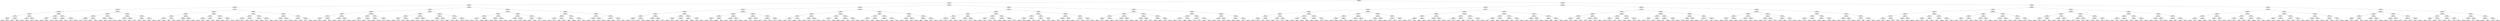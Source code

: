 ## [header material...]
## Command to get the layout: "dot -Teps thisfile > thisfile.eps"
graph "test"
{
node [shape="rectangle", fontsize=10, width=".2", height=".2", margin=0];
graph[fontsize=8];

n000 [label="clustersize = 14060
splitting feature:
((-0.14,-0.913)-(0.825,0.748))"] ;
n000 -- n001 ;
n001 [label="clustersize = 10791
splitting feature:
((-0.014,-0.147)-(0.29,0.824))"] ;
n001 -- n002 ;
n002 [label="clustersize = 8516
splitting feature:
((-0.06,0.601)-(0.106,-0.482))"] ;
n002 -- n003 ;
n003 [label="clustersize = 4086
splitting feature:
((-0.266,0.607)-(0.0974,-0.62))"] ;
n003 -- n004 ;
n004 [label="clustersize = 2666
splitting feature:
((-0.563,-0.751)-(-0.642,0.932))"] ;
n004 -- n005 ;
n005 [label="clustersize = 1459
splitting feature:
((-0.855,-0.00866)-(-0.005,0.568))"] ;
n005 -- n006 ;
n006 [label="clustersize = 468
splitting feature:
((-0.291,-0.644)-(-0.188,0.259))"] ;
n006 -- n007 ;
n007 [label="clustersize = 173
splitting feature:
((-0.461,-0.974)-(0.775,-0.53))"] ;
n007 -- n008 ;
n008 [label="clustersize = 150
splitting feature:
((-0.299,0.799)-(0.255,0.575))"] ;
n008 -- n009 ;
n009 [label="clustersize = 107
pupil avg:
[-0.07714763 -0.16124934]"] ;
n008 -- n010 ;
n010 [label="clustersize = 43
pupil avg:
[-0.24850955 -0.08107667]"] ;
n007 -- n011 ;
n011 [label="clustersize = 23
splitting feature:
((-0.389,0.643)-(-0.434,-0.474))"] ;
n011 -- n012 ;
n012 [label="clustersize = 10
pupil avg:
[ 0.29562527 -0.18422519]"] ;
n011 -- n013 ;
n013 [label="clustersize = 13
pupil avg:
[-0.04832059 -0.02735496]"] ;
n006 -- n014 ;
n014 [label="clustersize = 295
splitting feature:
((-0.412,0.92)-(-0.0832,-0.279))"] ;
n014 -- n015 ;
n015 [label="clustersize = 73
splitting feature:
((0.117,0.357)-(-0.985,0.965))"] ;
n015 -- n016 ;
n016 [label="clustersize = 34
pupil avg:
[ 0.1352176  -0.10968881]"] ;
n015 -- n017 ;
n017 [label="clustersize = 39
pupil avg:
[ 0.40737888 -0.19170656]"] ;
n014 -- n018 ;
n018 [label="clustersize = 222
splitting feature:
((-0.18,0.604)-(-0.766,-0.761))"] ;
n018 -- n019 ;
n019 [label="clustersize = 155
pupil avg:
[ 0.08151998 -0.08116645]"] ;
n018 -- n020 ;
n020 [label="clustersize = 67
pupil avg:
[-0.12030951 -0.06259171]"] ;
n005 -- n021 ;
n021 [label="clustersize = 991
splitting feature:
((-0.251,0.679)-(-0.621,0.154))"] ;
n021 -- n022 ;
n022 [label="clustersize = 714
splitting feature:
((-0.296,0.208)-(-0.253,-0.308))"] ;
n022 -- n023 ;
n023 [label="clustersize = 450
splitting feature:
((0.0673,0.121)-(0.11,0.707))"] ;
n023 -- n024 ;
n024 [label="clustersize = 255
pupil avg:
[ 0.2259241  -0.08815958]"] ;
n023 -- n025 ;
n025 [label="clustersize = 195
pupil avg:
[ 0.38902488 -0.09060112]"] ;
n022 -- n026 ;
n026 [label="clustersize = 264
splitting feature:
((0.551,-0.442)-(-0.162,-0.018))"] ;
n026 -- n027 ;
n027 [label="clustersize = 34
pupil avg:
[ 0.32014899 -0.12018556]"] ;
n026 -- n028 ;
n028 [label="clustersize = 230
pupil avg:
[ 0.06513758 -0.11113874]"] ;
n021 -- n029 ;
n029 [label="clustersize = 277
splitting feature:
((-0.841,-0.966)-(-0.176,-0.233))"] ;
n029 -- n030 ;
n030 [label="clustersize = 62
splitting feature:
((0.992,0.249)-(0.962,-0.695))"] ;
n030 -- n031 ;
n031 [label="clustersize = 25
pupil avg:
[ 0.02904744 -0.05764014]"] ;
n030 -- n032 ;
n032 [label="clustersize = 37
pupil avg:
[ 0.34655095  0.1259136 ]"] ;
n029 -- n033 ;
n033 [label="clustersize = 215
splitting feature:
((-0.455,-0.575)-(0.0505,0.0532))"] ;
n033 -- n034 ;
n034 [label="clustersize = 74
pupil avg:
[-0.11664465 -0.1264807 ]"] ;
n033 -- n035 ;
n035 [label="clustersize = 141
pupil avg:
[ 0.03361244 -0.01181302]"] ;
n004 -- n036 ;
n036 [label="clustersize = 1207
splitting feature:
((-0.0727,-0.221)-(-0.172,0.811))"] ;
n036 -- n037 ;
n037 [label="clustersize = 649
splitting feature:
((0.175,0.664)-(-0.417,0.961))"] ;
n037 -- n038 ;
n038 [label="clustersize = 358
splitting feature:
((-0.00432,-0.0137)-(0.00548,0.875))"] ;
n038 -- n039 ;
n039 [label="clustersize = 304
splitting feature:
((-0.247,0.349)-(-0.13,-0.085))"] ;
n039 -- n040 ;
n040 [label="clustersize = 71
pupil avg:
[ 0.17464415 -0.04170783]"] ;
n039 -- n041 ;
n041 [label="clustersize = 233
pupil avg:
[-0.00584884 -0.04433071]"] ;
n038 -- n042 ;
n042 [label="clustersize = 54
splitting feature:
((-0.386,-0.562)-(-0.771,0.777))"] ;
n042 -- n043 ;
n043 [label="clustersize = 24
pupil avg:
[ 0.10509697 -0.02106226]"] ;
n042 -- n044 ;
n044 [label="clustersize = 30
pupil avg:
[ 0.41223775  0.02297902]"] ;
n037 -- n045 ;
n045 [label="clustersize = 291
splitting feature:
((-0.174,-0.367)-(-0.355,0.464))"] ;
n045 -- n046 ;
n046 [label="clustersize = 105
splitting feature:
((-0.0851,0.869)-(-0.317,-0.353))"] ;
n046 -- n047 ;
n047 [label="clustersize = 25
pupil avg:
[ 0.29044313 -0.04933612]"] ;
n046 -- n048 ;
n048 [label="clustersize = 80
pupil avg:
[-0.00076668 -0.0979556 ]"] ;
n045 -- n049 ;
n049 [label="clustersize = 186
splitting feature:
((-0.24,0.00788)-(-0.375,0.588))"] ;
n049 -- n050 ;
n050 [label="clustersize = 79
pupil avg:
[ 0.19121973 -0.16312082]"] ;
n049 -- n051 ;
n051 [label="clustersize = 107
pupil avg:
[ 0.44173531 -0.19250788]"] ;
n036 -- n052 ;
n052 [label="clustersize = 558
splitting feature:
((0.388,-0.969)-(0.656,0.321))"] ;
n052 -- n053 ;
n053 [label="clustersize = 316
splitting feature:
((-0.309,-0.591)-(-0.503,0.572))"] ;
n053 -- n054 ;
n054 [label="clustersize = 92
splitting feature:
((0.684,0.715)-(-0.67,-0.078))"] ;
n054 -- n055 ;
n055 [label="clustersize = 18
pupil avg:
[-0.03613081 -0.14997322]"] ;
n054 -- n056 ;
n056 [label="clustersize = 74
pupil avg:
[ 0.30632782 -0.05324054]"] ;
n053 -- n057 ;
n057 [label="clustersize = 224
splitting feature:
((-0.193,0.593)-(0.095,0.00733))"] ;
n057 -- n058 ;
n058 [label="clustersize = 188
pupil avg:
[ 0.56809288 -0.17627155]"] ;
n057 -- n059 ;
n059 [label="clustersize = 36
pupil avg:
[ 0.44320972 -0.0303052 ]"] ;
n052 -- n060 ;
n060 [label="clustersize = 242
splitting feature:
((-0.372,0.231)-(-0.918,0.537))"] ;
n060 -- n061 ;
n061 [label="clustersize = 153
splitting feature:
((0.79,0.69)-(0.864,0.28))"] ;
n061 -- n062 ;
n062 [label="clustersize = 52
pupil avg:
[ 0.35946632 -0.10735389]"] ;
n061 -- n063 ;
n063 [label="clustersize = 101
pupil avg:
[ 0.14723942 -0.0511846 ]"] ;
n060 -- n064 ;
n064 [label="clustersize = 89
splitting feature:
((-0.878,0.453)-(-0.0771,0.155))"] ;
n064 -- n065 ;
n065 [label="clustersize = 53
pupil avg:
[ 0.46302298 -0.05746131]"] ;
n064 -- n066 ;
n066 [label="clustersize = 36
pupil avg:
[ 0.28860045  0.00029765]"] ;
n003 -- n067 ;
n067 [label="clustersize = 1420
splitting feature:
((-0.372,-0.207)-(0.111,0.817))"] ;
n067 -- n068 ;
n068 [label="clustersize = 736
splitting feature:
((0.36,-0.258)-(-0.894,-0.975))"] ;
n068 -- n069 ;
n069 [label="clustersize = 495
splitting feature:
((-0.955,0.788)-(0.176,0.0424))"] ;
n069 -- n070 ;
n070 [label="clustersize = 74
splitting feature:
((-0.82,0.661)-(-0.635,-0.849))"] ;
n070 -- n071 ;
n071 [label="clustersize = 55
splitting feature:
((0.0369,-0.923)-(0.877,-0.733))"] ;
n071 -- n072 ;
n072 [label="clustersize = 30
pupil avg:
[ 0.25262146 -0.05607387]"] ;
n071 -- n073 ;
n073 [label="clustersize = 25
pupil avg:
[ 0.42101163  0.0703502 ]"] ;
n070 -- n074 ;
n074 [label="clustersize = 19
splitting feature:
((0.167,-0.32)-(-0.167,0.707))"] ;
n074 -- n075 ;
n075 [label="clustersize = 11
pupil avg:
[-0.19744033 -0.07078216]"] ;
n074 -- n076 ;
n076 [label="clustersize = 8
pupil avg:
[ 0.176829   -0.19676308]"] ;
n069 -- n077 ;
n077 [label="clustersize = 421
splitting feature:
((0.613,0.629)-(-0.986,-0.048))"] ;
n077 -- n078 ;
n078 [label="clustersize = 159
splitting feature:
((0.144,-0.977)-(-0.597,0.665))"] ;
n078 -- n079 ;
n079 [label="clustersize = 73
pupil avg:
[-0.01699811  0.08609722]"] ;
n078 -- n080 ;
n080 [label="clustersize = 86
pupil avg:
[ 0.16609258  0.07894281]"] ;
n077 -- n081 ;
n081 [label="clustersize = 262
splitting feature:
((-0.458,0.332)-(0.345,-0.136))"] ;
n081 -- n082 ;
n082 [label="clustersize = 62
pupil avg:
[ 0.03248611 -0.10780462]"] ;
n081 -- n083 ;
n083 [label="clustersize = 200
pupil avg:
[-0.01078523  0.0180173 ]"] ;
n068 -- n084 ;
n084 [label="clustersize = 241
splitting feature:
((-0.625,0.488)-(-0.99,-0.39))"] ;
n084 -- n085 ;
n085 [label="clustersize = 78
splitting feature:
((-0.676,0.921)-(-0.196,-0.789))"] ;
n085 -- n086 ;
n086 [label="clustersize = 24
splitting feature:
((0.667,0.641)-(0.673,-0.238))"] ;
n086 -- n087 ;
n087 [label="clustersize = 18
pupil avg:
[ 0.13288167 -0.12300453]"] ;
n086 -- n088 ;
n088 [label="clustersize = 6
pupil avg:
[ 0.68495807 -0.20486742]"] ;
n085 -- n089 ;
n089 [label="clustersize = 54
splitting feature:
((0.647,0.011)-(0.897,0.798))"] ;
n089 -- n090 ;
n090 [label="clustersize = 25
pupil avg:
[ 0.14295373 -0.08821477]"] ;
n089 -- n091 ;
n091 [label="clustersize = 29
pupil avg:
[-0.02451588 -0.16566914]"] ;
n084 -- n092 ;
n092 [label="clustersize = 163
splitting feature:
((-0.318,-0.98)-(-0.141,0.763))"] ;
n092 -- n093 ;
n093 [label="clustersize = 111
splitting feature:
((-0.496,0.297)-(0.932,0.291))"] ;
n093 -- n094 ;
n094 [label="clustersize = 98
pupil avg:
[-0.16321881 -0.11568705]"] ;
n093 -- n095 ;
n095 [label="clustersize = 13
pupil avg:
[-0.12668949  0.09027991]"] ;
n092 -- n096 ;
n096 [label="clustersize = 52
splitting feature:
((-0.483,0.897)-(-0.602,0.723))"] ;
n096 -- n097 ;
n097 [label="clustersize = 24
pupil avg:
[ 0.30870844 -0.17097874]"] ;
n096 -- n098 ;
n098 [label="clustersize = 28
pupil avg:
[-0.01902718 -0.12023176]"] ;
n067 -- n099 ;
n099 [label="clustersize = 684
splitting feature:
((0.506,-0.233)-(0.992,0.867))"] ;
n099 -- n100 ;
n100 [label="clustersize = 562
splitting feature:
((-0.31,-0.83)-(-0.138,-0.6))"] ;
n100 -- n101 ;
n101 [label="clustersize = 138
splitting feature:
((-0.286,-0.799)-(0.287,0.336))"] ;
n101 -- n102 ;
n102 [label="clustersize = 79
splitting feature:
((0.0515,0.132)-(-0.645,-0.92))"] ;
n102 -- n103 ;
n103 [label="clustersize = 62
pupil avg:
[ 0.14356804  0.02824695]"] ;
n102 -- n104 ;
n104 [label="clustersize = 17
pupil avg:
[ 0.4299693   0.00394352]"] ;
n101 -- n105 ;
n105 [label="clustersize = 59
splitting feature:
((0.608,-0.414)-(-0.368,0.617))"] ;
n105 -- n106 ;
n106 [label="clustersize = 34
pupil avg:
[ 0.42694474  0.12404985]"] ;
n105 -- n107 ;
n107 [label="clustersize = 25
pupil avg:
[ 0.22085469  0.16827265]"] ;
n100 -- n108 ;
n108 [label="clustersize = 424
splitting feature:
((0.827,-0.166)-(-0.633,-0.55))"] ;
n108 -- n109 ;
n109 [label="clustersize = 71
splitting feature:
((-0.034,-0.88)-(0.687,-0.929))"] ;
n109 -- n110 ;
n110 [label="clustersize = 56
pupil avg:
[ 0.1978368   0.10788457]"] ;
n109 -- n111 ;
n111 [label="clustersize = 15
pupil avg:
[ 0.46226073  0.15046167]"] ;
n108 -- n112 ;
n112 [label="clustersize = 353
splitting feature:
((0.0753,0.485)-(-0.764,-0.0972))"] ;
n112 -- n113 ;
n113 [label="clustersize = 147
pupil avg:
[ 0.15268577  0.06408758]"] ;
n112 -- n114 ;
n114 [label="clustersize = 206
pupil avg:
[ 0.04161789  0.04123873]"] ;
n099 -- n115 ;
n115 [label="clustersize = 122
splitting feature:
((0.535,-0.394)-(-0.477,0.938))"] ;
n115 -- n116 ;
n116 [label="clustersize = 45
splitting feature:
((-0.553,0.237)-(-0.948,0.155))"] ;
n116 -- n117 ;
n117 [label="clustersize = 17
splitting feature:
((-0.0447,0.256)-(-0.487,-0.29))"] ;
n117 -- n118 ;
n118 [label="clustersize = 13
pupil avg:
[-0.0148304   0.11720052]"] ;
n117 -- n119 ;
n119 [label="clustersize = 4
pupil avg:
[-0.40098039  0.05718071]"] ;
n116 -- n120 ;
n120 [label="clustersize = 28
splitting feature:
((-0.218,-0.422)-(0.204,-0.435))"] ;
n120 -- n121 ;
n121 [label="clustersize = 16
pupil avg:
[-0.05136547 -0.01610901]"] ;
n120 -- n122 ;
n122 [label="clustersize = 12
pupil avg:
[ 0.11510833  0.06875992]"] ;
n115 -- n123 ;
n123 [label="clustersize = 77
splitting feature:
((-0.234,-0.43)-(0.0045,0.333))"] ;
n123 -- n124 ;
n124 [label="clustersize = 25
splitting feature:
((-0.976,0.222)-(0.254,-0.74))"] ;
n124 -- n125 ;
n125 [label="clustersize = 17
pupil avg:
[-0.07038816 -0.08120174]"] ;
n124 -- n126 ;
n126 [label="clustersize = 8
pupil avg:
[ 0.04858157 -0.05552297]"] ;
n123 -- n127 ;
n127 [label="clustersize = 52
splitting feature:
((0.955,0.979)-(-0.198,-0.765))"] ;
n127 -- n128 ;
n128 [label="clustersize = 11
pupil avg:
[ 0.15651464  0.09724874]"] ;
n127 -- n129 ;
n129 [label="clustersize = 41
pupil avg:
[ 0.09910048 -0.04076749]"] ;
n002 -- n130 ;
n130 [label="clustersize = 4430
splitting feature:
((-0.279,-0.804)-(-0.824,0.478))"] ;
n130 -- n131 ;
n131 [label="clustersize = 3177
splitting feature:
((-0.313,0.684)-(-0.156,-0.899))"] ;
n131 -- n132 ;
n132 [label="clustersize = 807
splitting feature:
((0.221,0.369)-(-0.271,-0.798))"] ;
n132 -- n133 ;
n133 [label="clustersize = 347
splitting feature:
((-0.184,0.945)-(-0.549,-0.337))"] ;
n133 -- n134 ;
n134 [label="clustersize = 134
splitting feature:
((-0.974,0.716)-(-0.0407,0.587))"] ;
n134 -- n135 ;
n135 [label="clustersize = 31
splitting feature:
((-0.97,-0.755)-(-0.556,-0.974))"] ;
n135 -- n136 ;
n136 [label="clustersize = 14
pupil avg:
[ 0.3537125 -0.1219346]"] ;
n135 -- n137 ;
n137 [label="clustersize = 17
pupil avg:
[ 0.17694149 -0.0169933 ]"] ;
n134 -- n138 ;
n138 [label="clustersize = 103
splitting feature:
((-0.456,0.731)-(0.855,0.00548))"] ;
n138 -- n139 ;
n139 [label="clustersize = 83
pupil avg:
[ 0.10454693  0.09607662]"] ;
n138 -- n140 ;
n140 [label="clustersize = 20
pupil avg:
[-0.06084261  0.2127005 ]"] ;
n133 -- n141 ;
n141 [label="clustersize = 213
splitting feature:
((0.135,-0.945)-(-0.374,0.355))"] ;
n141 -- n142 ;
n142 [label="clustersize = 70
splitting feature:
((-0.684,0.825)-(0.612,-0.236))"] ;
n142 -- n143 ;
n143 [label="clustersize = 5
pupil avg:
[-0.10970899 -0.05164021]"] ;
n142 -- n144 ;
n144 [label="clustersize = 65
pupil avg:
[-0.28945089  0.19486647]"] ;
n141 -- n145 ;
n145 [label="clustersize = 143
splitting feature:
((-0.0782,0.996)-(0.38,-0.0543))"] ;
n145 -- n146 ;
n146 [label="clustersize = 28
pupil avg:
[ 0.13783996  0.12847212]"] ;
n145 -- n147 ;
n147 [label="clustersize = 115
pupil avg:
[-0.0687397   0.16641643]"] ;
n132 -- n148 ;
n148 [label="clustersize = 460
splitting feature:
((-0.402,0.777)-(0.00638,-0.000593))"] ;
n148 -- n149 ;
n149 [label="clustersize = 149
splitting feature:
((0.826,0.611)-(-0.788,0.316))"] ;
n149 -- n150 ;
n150 [label="clustersize = 40
splitting feature:
((-0.95,0.612)-(0.28,0.935))"] ;
n150 -- n151 ;
n151 [label="clustersize = 19
pupil avg:
[ 0.26209897 -0.24961219]"] ;
n150 -- n152 ;
n152 [label="clustersize = 21
pupil avg:
[ 0.48990224 -0.24192298]"] ;
n149 -- n153 ;
n153 [label="clustersize = 109
splitting feature:
((-0.473,0.151)-(-0.588,-0.721))"] ;
n153 -- n154 ;
n154 [label="clustersize = 87
pupil avg:
[ 0.17061747 -0.23816976]"] ;
n153 -- n155 ;
n155 [label="clustersize = 22
pupil avg:
[-0.17033288 -0.10223945]"] ;
n148 -- n156 ;
n156 [label="clustersize = 311
splitting feature:
((-0.12,-0.771)-(0.52,-0.442))"] ;
n156 -- n157 ;
n157 [label="clustersize = 262
splitting feature:
((0.992,0.957)-(-0.996,-0.238))"] ;
n157 -- n158 ;
n158 [label="clustersize = 86
pupil avg:
[ 0.01860412  0.01125813]"] ;
n157 -- n159 ;
n159 [label="clustersize = 176
pupil avg:
[ 0.00709619 -0.15307536]"] ;
n156 -- n160 ;
n160 [label="clustersize = 49
splitting feature:
((0.201,0.788)-(-0.986,-0.308))"] ;
n160 -- n161 ;
n161 [label="clustersize = 24
pupil avg:
[-0.19485623  0.18202658]"] ;
n160 -- n162 ;
n162 [label="clustersize = 25
pupil avg:
[-0.24338406 -0.14474328]"] ;
n131 -- n163 ;
n163 [label="clustersize = 2370
splitting feature:
((0.575,-0.599)-(-0.86,-0.843))"] ;
n163 -- n164 ;
n164 [label="clustersize = 1164
splitting feature:
((-0.791,-0.918)-(-0.0019,0.811))"] ;
n164 -- n165 ;
n165 [label="clustersize = 453
splitting feature:
((-0.258,-0.43)-(0.36,-0.466))"] ;
n165 -- n166 ;
n166 [label="clustersize = 212
splitting feature:
((-0.6,-0.892)-(0.428,0.311))"] ;
n166 -- n167 ;
n167 [label="clustersize = 165
pupil avg:
[-0.31151554  0.00213751]"] ;
n166 -- n168 ;
n168 [label="clustersize = 47
pupil avg:
[-0.19611935  0.14135353]"] ;
n165 -- n169 ;
n169 [label="clustersize = 241
splitting feature:
((-0.577,0.455)-(0.922,0.597))"] ;
n169 -- n170 ;
n170 [label="clustersize = 150
pupil avg:
[-0.3011078   0.18849036]"] ;
n169 -- n171 ;
n171 [label="clustersize = 91
pupil avg:
[-0.40869076  0.2669982 ]"] ;
n164 -- n172 ;
n172 [label="clustersize = 711
splitting feature:
((-0.0757,0.168)-(0.0761,-0.667))"] ;
n172 -- n173 ;
n173 [label="clustersize = 316
splitting feature:
((-0.57,-0.0105)-(0.309,-0.198))"] ;
n173 -- n174 ;
n174 [label="clustersize = 146
pupil avg:
[ 0.00073194  0.02675885]"] ;
n173 -- n175 ;
n175 [label="clustersize = 170
pupil avg:
[-0.10635103  0.11522626]"] ;
n172 -- n176 ;
n176 [label="clustersize = 395
splitting feature:
((-0.668,0.449)-(0.637,-0.537))"] ;
n176 -- n177 ;
n177 [label="clustersize = 114
pupil avg:
[-0.13153153  0.12580112]"] ;
n176 -- n178 ;
n178 [label="clustersize = 281
pupil avg:
[-0.26902386  0.21544685]"] ;
n163 -- n179 ;
n179 [label="clustersize = 1206
splitting feature:
((-0.503,0.485)-(-0.873,-0.738))"] ;
n179 -- n180 ;
n180 [label="clustersize = 292
splitting feature:
((-0.0505,-0.274)-(-0.151,0.577))"] ;
n180 -- n181 ;
n181 [label="clustersize = 241
splitting feature:
((0.147,-0.282)-(-0.558,0.397))"] ;
n181 -- n182 ;
n182 [label="clustersize = 114
pupil avg:
[-0.22587934 -0.07930299]"] ;
n181 -- n183 ;
n183 [label="clustersize = 127
pupil avg:
[-0.10596441 -0.15567676]"] ;
n180 -- n184 ;
n184 [label="clustersize = 51
splitting feature:
((-0.172,0.0285)-(-0.491,0.635))"] ;
n184 -- n185 ;
n185 [label="clustersize = 38
pupil avg:
[-0.04642742 -0.15013559]"] ;
n184 -- n186 ;
n186 [label="clustersize = 13
pupil avg:
[ 0.37656503 -0.06157819]"] ;
n179 -- n187 ;
n187 [label="clustersize = 914
splitting feature:
((-0.451,0.474)-(-0.792,-0.312))"] ;
n187 -- n188 ;
n188 [label="clustersize = 201
splitting feature:
((0.759,-0.888)-(-0.113,-0.411))"] ;
n188 -- n189 ;
n189 [label="clustersize = 17
pupil avg:
[ 0.08783823 -0.09162693]"] ;
n188 -- n190 ;
n190 [label="clustersize = 184
pupil avg:
[-0.26666608 -0.14126617]"] ;
n187 -- n191 ;
n191 [label="clustersize = 713
splitting feature:
((0.0581,0.254)-(-0.82,0.421))"] ;
n191 -- n192 ;
n192 [label="clustersize = 505
pupil avg:
[-0.37624613  0.00745504]"] ;
n191 -- n193 ;
n193 [label="clustersize = 208
pupil avg:
[-0.32710429 -0.16353532]"] ;
n130 -- n194 ;
n194 [label="clustersize = 1253
splitting feature:
((0.0824,0.12)-(-0.273,0.195))"] ;
n194 -- n195 ;
n195 [label="clustersize = 714
splitting feature:
((-0.109,-0.496)-(0.348,0.16))"] ;
n195 -- n196 ;
n196 [label="clustersize = 458
splitting feature:
((0.301,0.516)-(0.17,0.145))"] ;
n196 -- n197 ;
n197 [label="clustersize = 87
splitting feature:
((-0.562,-0.822)-(-0.132,0.965))"] ;
n197 -- n198 ;
n198 [label="clustersize = 61
splitting feature:
((-0.755,-0.115)-(-0.17,0.658))"] ;
n198 -- n199 ;
n199 [label="clustersize = 56
pupil avg:
[-0.23014921  0.14328855]"] ;
n198 -- n200 ;
n200 [label="clustersize = 5
pupil avg:
[ 0.13480786  0.05366187]"] ;
n197 -- n201 ;
n201 [label="clustersize = 26
splitting feature:
((0.125,-0.729)-(0.511,0.928))"] ;
n201 -- n202 ;
n202 [label="clustersize = 20
pupil avg:
[ 0.05876214  0.0051883 ]"] ;
n201 -- n203 ;
n203 [label="clustersize = 6
pupil avg:
[ 0.38055082  0.10841622]"] ;
n196 -- n204 ;
n204 [label="clustersize = 371
splitting feature:
((-0.196,0.727)-(-0.176,-0.863))"] ;
n204 -- n205 ;
n205 [label="clustersize = 199
splitting feature:
((-0.114,0.0427)-(-0.326,-0.168))"] ;
n205 -- n206 ;
n206 [label="clustersize = 168
pupil avg:
[ 0.1448936  0.0027663]"] ;
n205 -- n207 ;
n207 [label="clustersize = 31
pupil avg:
[-0.02433994 -0.09486028]"] ;
n204 -- n208 ;
n208 [label="clustersize = 172
splitting feature:
((-0.0266,0.207)-(-0.0681,-0.199))"] ;
n208 -- n209 ;
n209 [label="clustersize = 88
pupil avg:
[ 0.10288173  0.03294742]"] ;
n208 -- n210 ;
n210 [label="clustersize = 84
pupil avg:
[-0.15256728  0.06245217]"] ;
n195 -- n211 ;
n211 [label="clustersize = 256
splitting feature:
((-0.609,0.63)-(-0.574,-0.38))"] ;
n211 -- n212 ;
n212 [label="clustersize = 134
splitting feature:
((0.128,-0.174)-(-0.648,0.077))"] ;
n212 -- n213 ;
n213 [label="clustersize = 91
splitting feature:
((0.476,-0.883)-(0.856,-0.503))"] ;
n213 -- n214 ;
n214 [label="clustersize = 73
pupil avg:
[ 0.03230832  0.15661792]"] ;
n213 -- n215 ;
n215 [label="clustersize = 18
pupil avg:
[ 0.25254226  0.13009109]"] ;
n212 -- n216 ;
n216 [label="clustersize = 43
splitting feature:
((-0.591,0.722)-(-0.33,-0.0313))"] ;
n216 -- n217 ;
n217 [label="clustersize = 36
pupil avg:
[ 0.2537      0.17255697]"] ;
n216 -- n218 ;
n218 [label="clustersize = 7
pupil avg:
[ 0.13059426 -0.06500152]"] ;
n211 -- n219 ;
n219 [label="clustersize = 122
splitting feature:
((0.107,-0.187)-(0.0581,0.359))"] ;
n219 -- n220 ;
n220 [label="clustersize = 79
splitting feature:
((-0.444,-0.268)-(-0.704,-0.78))"] ;
n220 -- n221 ;
n221 [label="clustersize = 38
pupil avg:
[-0.02615827  0.13713814]"] ;
n220 -- n222 ;
n222 [label="clustersize = 41
pupil avg:
[-0.24074232  0.19921941]"] ;
n219 -- n223 ;
n223 [label="clustersize = 43
splitting feature:
((-0.0711,0.927)-(-0.00431,0.327))"] ;
n223 -- n224 ;
n224 [label="clustersize = 4
pupil avg:
[ 0.37649573  0.11217949]"] ;
n223 -- n225 ;
n225 [label="clustersize = 39
pupil avg:
[ 0.13266182  0.14016785]"] ;
n194 -- n226 ;
n226 [label="clustersize = 539
splitting feature:
((-0.295,0.994)-(-0.946,-0.927))"] ;
n226 -- n227 ;
n227 [label="clustersize = 296
splitting feature:
((-0.199,-0.733)-(-0.507,0.711))"] ;
n227 -- n228 ;
n228 [label="clustersize = 165
splitting feature:
((-0.792,0.646)-(0.852,0.086))"] ;
n228 -- n229 ;
n229 [label="clustersize = 149
splitting feature:
((-0.198,0.708)-(-0.632,-0.668))"] ;
n229 -- n230 ;
n230 [label="clustersize = 78
pupil avg:
[ 0.23015392 -0.09107568]"] ;
n229 -- n231 ;
n231 [label="clustersize = 71
pupil avg:
[-0.07245683 -0.08446993]"] ;
n228 -- n232 ;
n232 [label="clustersize = 16
splitting feature:
((-0.444,-0.913)-(0.0072,0.0931))"] ;
n232 -- n233 ;
n233 [label="clustersize = 4
pupil avg:
[-0.37269585 -0.25815412]"] ;
n232 -- n234 ;
n234 [label="clustersize = 12
pupil avg:
[-0.23798666  0.09455511]"] ;
n227 -- n235 ;
n235 [label="clustersize = 131
splitting feature:
((-0.725,0.849)-(-0.32,-0.509))"] ;
n235 -- n236 ;
n236 [label="clustersize = 55
splitting feature:
((0.941,-0.61)-(-0.504,-0.764))"] ;
n236 -- n237 ;
n237 [label="clustersize = 9
pupil avg:
[ 0.74255955 -0.15722712]"] ;
n236 -- n238 ;
n238 [label="clustersize = 46
pupil avg:
[ 0.32998409 -0.13465233]"] ;
n235 -- n239 ;
n239 [label="clustersize = 76
splitting feature:
((0.167,-0.935)-(-0.488,-0.262))"] ;
n239 -- n240 ;
n240 [label="clustersize = 12
pupil avg:
[-0.14253566 -0.01060533]"] ;
n239 -- n241 ;
n241 [label="clustersize = 64
pupil avg:
[ 0.21397373 -0.15106389]"] ;
n226 -- n242 ;
n242 [label="clustersize = 243
splitting feature:
((-0.994,0.651)-(0.112,-0.334))"] ;
n242 -- n243 ;
n243 [label="clustersize = 79
splitting feature:
((0.129,0.229)-(-0.483,-0.271))"] ;
n243 -- n244 ;
n244 [label="clustersize = 37
splitting feature:
((-0.497,-0.169)-(0.193,-0.599))"] ;
n244 -- n245 ;
n245 [label="clustersize = 5
pupil avg:
[-0.04965041 -0.02325541]"] ;
n244 -- n246 ;
n246 [label="clustersize = 32
pupil avg:
[ 0.15192459 -0.04239934]"] ;
n243 -- n247 ;
n247 [label="clustersize = 42
splitting feature:
((-0.142,0.824)-(0.0268,-0.348))"] ;
n247 -- n248 ;
n248 [label="clustersize = 18
pupil avg:
[ 0.13360222 -0.19786352]"] ;
n247 -- n249 ;
n249 [label="clustersize = 24
pupil avg:
[-0.22274532 -0.26099772]"] ;
n242 -- n250 ;
n250 [label="clustersize = 164
splitting feature:
((-0.0537,-0.115)-(-0.398,-0.438))"] ;
n250 -- n251 ;
n251 [label="clustersize = 100
splitting feature:
((0.00396,-0.356)-(0.174,0.0461))"] ;
n251 -- n252 ;
n252 [label="clustersize = 68
pupil avg:
[-0.20983508 -0.03547626]"] ;
n251 -- n253 ;
n253 [label="clustersize = 32
pupil avg:
[ 0.01397384 -0.0144964 ]"] ;
n250 -- n254 ;
n254 [label="clustersize = 64
splitting feature:
((-0.798,-0.16)-(-0.0182,0.949))"] ;
n254 -- n255 ;
n255 [label="clustersize = 57
pupil avg:
[-0.34038711 -0.24429675]"] ;
n254 -- n256 ;
n256 [label="clustersize = 7
pupil avg:
[-0.01766435 -0.19275161]"] ;
n001 -- n257 ;
n257 [label="clustersize = 2275
splitting feature:
((-0.107,-0.49)-(-0.744,0.782))"] ;
n257 -- n258 ;
n258 [label="clustersize = 1381
splitting feature:
((-0.94,0.146)-(0.797,-0.195))"] ;
n258 -- n259 ;
n259 [label="clustersize = 877
splitting feature:
((-0.432,-0.274)-(-0.315,0.467))"] ;
n259 -- n260 ;
n260 [label="clustersize = 354
splitting feature:
((0.813,0.729)-(0.548,-0.239))"] ;
n260 -- n261 ;
n261 [label="clustersize = 120
splitting feature:
((-0.275,-0.22)-(-0.497,0.916))"] ;
n261 -- n262 ;
n262 [label="clustersize = 91
splitting feature:
((0.132,-0.0343)-(-0.432,-0.831))"] ;
n262 -- n263 ;
n263 [label="clustersize = 30
splitting feature:
((0.0283,0.229)-(-0.169,-0.519))"] ;
n263 -- n264 ;
n264 [label="clustersize = 15
pupil avg:
[ 0.20183972 -0.01828733]"] ;
n263 -- n265 ;
n265 [label="clustersize = 15
pupil avg:
[-0.19339607 -0.08980709]"] ;
n262 -- n266 ;
n266 [label="clustersize = 61
splitting feature:
((0.914,-0.487)-(-0.107,-0.316))"] ;
n266 -- n267 ;
n267 [label="clustersize = 4
pupil avg:
[ 0.25243665 -0.03503039]"] ;
n266 -- n268 ;
n268 [label="clustersize = 57
pupil avg:
[-0.32127956 -0.23303697]"] ;
n261 -- n269 ;
n269 [label="clustersize = 29
splitting feature:
((0.687,-0.0215)-(0.293,-0.373))"] ;
n269 -- n270 ;
n270 [label="clustersize = 8
splitting feature:
((0.918,-0.525)-(0.497,-0.459))"] ;
n270 -- n271 ;
n271 [label="clustersize = 4
pupil avg:
[-0.44908344 -0.26585899]"] ;
n270 -- n272 ;
n272 [label="clustersize = 4
pupil avg:
[ 0.08947368 -0.23507519]"] ;
n269 -- n273 ;
n273 [label="clustersize = 21
splitting feature:
((-0.715,-0.86)-(0.265,-0.444))"] ;
n273 -- n274 ;
n274 [label="clustersize = 17
pupil avg:
[ 0.20903176 -0.19968616]"] ;
n273 -- n275 ;
n275 [label="clustersize = 4
pupil avg:
[ 0.12706153  0.18586896]"] ;
n260 -- n276 ;
n276 [label="clustersize = 234
splitting feature:
((0.151,0.98)-(-0.798,-0.216))"] ;
n276 -- n277 ;
n277 [label="clustersize = 90
splitting feature:
((-0.421,-0.351)-(0.556,-0.988))"] ;
n277 -- n278 ;
n278 [label="clustersize = 67
splitting feature:
((0.624,0.072)-(-0.616,0.754))"] ;
n278 -- n279 ;
n279 [label="clustersize = 28
pupil avg:
[ 0.32424971  0.07393144]"] ;
n278 -- n280 ;
n280 [label="clustersize = 39
pupil avg:
[ 0.09954292 -0.03614423]"] ;
n277 -- n281 ;
n281 [label="clustersize = 23
splitting feature:
((0.096,-0.748)-(0.143,-0.708))"] ;
n281 -- n282 ;
n282 [label="clustersize = 9
pupil avg:
[ 0.69084286  0.23002216]"] ;
n281 -- n283 ;
n283 [label="clustersize = 14
pupil avg:
[ 0.36478466  0.0510814 ]"] ;
n276 -- n284 ;
n284 [label="clustersize = 144
splitting feature:
((-0.804,-0.0711)-(-0.736,-0.491))"] ;
n284 -- n285 ;
n285 [label="clustersize = 83
splitting feature:
((-0.972,-0.948)-(0.179,0.563))"] ;
n285 -- n286 ;
n286 [label="clustersize = 20
pupil avg:
[-0.04726599  0.00823121]"] ;
n285 -- n287 ;
n287 [label="clustersize = 63
pupil avg:
[ 0.17933053  0.05911976]"] ;
n284 -- n288 ;
n288 [label="clustersize = 61
splitting feature:
((0.184,0.713)-(-0.955,-0.774))"] ;
n288 -- n289 ;
n289 [label="clustersize = 24
pupil avg:
[ 0.07215822  0.01965781]"] ;
n288 -- n290 ;
n290 [label="clustersize = 37
pupil avg:
[-0.28154352 -0.11756241]"] ;
n259 -- n291 ;
n291 [label="clustersize = 523
splitting feature:
((-0.223,-0.581)-(0.00557,0.448))"] ;
n291 -- n292 ;
n292 [label="clustersize = 191
splitting feature:
((-0.969,-0.609)-(0.984,-0.917))"] ;
n292 -- n293 ;
n293 [label="clustersize = 138
splitting feature:
((-0.845,0.601)-(0.905,0.349))"] ;
n293 -- n294 ;
n294 [label="clustersize = 106
splitting feature:
((-0.426,0.532)-(0.362,-0.0888))"] ;
n294 -- n295 ;
n295 [label="clustersize = 81
pupil avg:
[ 0.12898793 -0.1158936 ]"] ;
n294 -- n296 ;
n296 [label="clustersize = 25
pupil avg:
[ 0.04499935  0.06229285]"] ;
n293 -- n297 ;
n297 [label="clustersize = 32
splitting feature:
((-0.251,-0.81)-(-0.511,0.923))"] ;
n297 -- n298 ;
n298 [label="clustersize = 28
pupil avg:
[-0.25922103 -0.05562994]"] ;
n297 -- n299 ;
n299 [label="clustersize = 4
pupil avg:
[ 0.43089904 -0.29352666]"] ;
n292 -- n300 ;
n300 [label="clustersize = 53
splitting feature:
((-0.292,-0.948)-(-0.921,0.916))"] ;
n300 -- n301 ;
n301 [label="clustersize = 38
splitting feature:
((0.495,0.0376)-(-0.956,-0.475))"] ;
n301 -- n302 ;
n302 [label="clustersize = 10
pupil avg:
[-0.10026948  0.16673526]"] ;
n301 -- n303 ;
n303 [label="clustersize = 28
pupil avg:
[ 0.28425734  0.01190683]"] ;
n300 -- n304 ;
n304 [label="clustersize = 15
splitting feature:
((0.507,-0.34)-(-0.122,-0.912))"] ;
n304 -- n305 ;
n305 [label="clustersize = 10
pupil avg:
[ 0.61080548 -0.1034656 ]"] ;
n304 -- n306 ;
n306 [label="clustersize = 5
pupil avg:
[ 0.14343434 -0.03751551]"] ;
n291 -- n307 ;
n307 [label="clustersize = 332
splitting feature:
((-0.544,-0.256)-(0.373,-0.886))"] ;
n307 -- n308 ;
n308 [label="clustersize = 148
splitting feature:
((0.267,0.195)-(0.0536,0.506))"] ;
n308 -- n309 ;
n309 [label="clustersize = 40
splitting feature:
((0.169,-0.0218)-(-0.197,0.476))"] ;
n309 -- n310 ;
n310 [label="clustersize = 9
pupil avg:
[ 0.11743212  0.16940414]"] ;
n309 -- n311 ;
n311 [label="clustersize = 31
pupil avg:
[ 0.23268874 -0.08207776]"] ;
n308 -- n312 ;
n312 [label="clustersize = 108
splitting feature:
((-0.483,-0.238)-(0.842,0.0166))"] ;
n312 -- n313 ;
n313 [label="clustersize = 104
pupil avg:
[ 0.37730765 -0.09038573]"] ;
n312 -- n314 ;
n314 [label="clustersize = 4
pupil avg:
[ 0.10067967  0.01709112]"] ;
n307 -- n315 ;
n315 [label="clustersize = 184
splitting feature:
((0.367,0.744)-(-0.981,0.0337))"] ;
n315 -- n316 ;
n316 [label="clustersize = 49
splitting feature:
((-0.782,-0.553)-(-0.725,-0.802))"] ;
n316 -- n317 ;
n317 [label="clustersize = 21
pupil avg:
[ 0.14390477  0.12995089]"] ;
n316 -- n318 ;
n318 [label="clustersize = 28
pupil avg:
[ 0.48948396  0.18334138]"] ;
n315 -- n319 ;
n319 [label="clustersize = 135
splitting feature:
((0.392,0.894)-(-0.646,0.363))"] ;
n319 -- n320 ;
n320 [label="clustersize = 70
pupil avg:
[ 0.27709081 -0.02134763]"] ;
n319 -- n321 ;
n321 [label="clustersize = 65
pupil avg:
[ 0.16402814 -0.03807041]"] ;
n258 -- n322 ;
n322 [label="clustersize = 504
splitting feature:
((0.452,0.0241)-(-0.695,-0.362))"] ;
n322 -- n323 ;
n323 [label="clustersize = 323
splitting feature:
((-0.405,-0.583)-(0.121,0.757))"] ;
n323 -- n324 ;
n324 [label="clustersize = 109
splitting feature:
((-0.491,-0.795)-(0.127,0.0376))"] ;
n324 -- n325 ;
n325 [label="clustersize = 26
splitting feature:
((0.497,0.0574)-(-0.962,-0.721))"] ;
n325 -- n326 ;
n326 [label="clustersize = 17
splitting feature:
((-0.297,0.138)-(-0.412,-0.734))"] ;
n326 -- n327 ;
n327 [label="clustersize = 6
pupil avg:
[ 0.02013584 -0.06509782]"] ;
n326 -- n328 ;
n328 [label="clustersize = 11
pupil avg:
[-0.52684687  0.22418515]"] ;
n325 -- n329 ;
n329 [label="clustersize = 9
splitting feature:
((0.156,-0.878)-(-0.105,0.706))"] ;
n329 -- n330 ;
n330 [label="clustersize = 4
pupil avg:
[ 0.57751689  0.30744932]"] ;
n329 -- n331 ;
n331 [label="clustersize = 5
pupil avg:
[-0.01534104 -0.18909789]"] ;
n324 -- n332 ;
n332 [label="clustersize = 83
splitting feature:
((0.364,-0.648)-(-0.031,0.791))"] ;
n332 -- n333 ;
n333 [label="clustersize = 58
splitting feature:
((0.4,0.754)-(0.707,0.667))"] ;
n333 -- n334 ;
n334 [label="clustersize = 48
pupil avg:
[ 0.089563    0.29112166]"] ;
n333 -- n335 ;
n335 [label="clustersize = 10
pupil avg:
[-0.14980411  0.21713952]"] ;
n332 -- n336 ;
n336 [label="clustersize = 25
splitting feature:
((-0.0655,-0.316)-(0.237,0.965))"] ;
n336 -- n337 ;
n337 [label="clustersize = 8
pupil avg:
[-0.10714203  0.08012614]"] ;
n336 -- n338 ;
n338 [label="clustersize = 17
pupil avg:
[ 0.25528359  0.09415149]"] ;
n323 -- n339 ;
n339 [label="clustersize = 214
splitting feature:
((0.201,-0.644)-(0.0347,0.971))"] ;
n339 -- n340 ;
n340 [label="clustersize = 107
splitting feature:
((-0.537,0.0193)-(0.204,-0.169))"] ;
n340 -- n341 ;
n341 [label="clustersize = 34
splitting feature:
((0.321,0.473)-(-0.0192,-0.851))"] ;
n341 -- n342 ;
n342 [label="clustersize = 10
pupil avg:
[ 0.38225027  0.27895047]"] ;
n341 -- n343 ;
n343 [label="clustersize = 24
pupil avg:
[ 0.11033141  0.10380219]"] ;
n340 -- n344 ;
n344 [label="clustersize = 73
splitting feature:
((-0.48,0.536)-(0.237,-0.822))"] ;
n344 -- n345 ;
n345 [label="clustersize = 27
pupil avg:
[ 0.2409686   0.27861979]"] ;
n344 -- n346 ;
n346 [label="clustersize = 46
pupil avg:
[ 0.04985109  0.2535367 ]"] ;
n339 -- n347 ;
n347 [label="clustersize = 107
splitting feature:
((-0.266,-0.0309)-(-0.313,0.658))"] ;
n347 -- n348 ;
n348 [label="clustersize = 50
splitting feature:
((0.848,-0.987)-(0.0856,-0.823))"] ;
n348 -- n349 ;
n349 [label="clustersize = 12
pupil avg:
[ 0.48861815  0.22643826]"] ;
n348 -- n350 ;
n350 [label="clustersize = 38
pupil avg:
[ 0.23752308  0.19072783]"] ;
n347 -- n351 ;
n351 [label="clustersize = 57
splitting feature:
((0.124,-0.638)-(-0.0266,-0.13))"] ;
n351 -- n352 ;
n352 [label="clustersize = 23
pupil avg:
[ 0.36629207  0.28025763]"] ;
n351 -- n353 ;
n353 [label="clustersize = 34
pupil avg:
[ 0.58178488  0.22347386]"] ;
n322 -- n354 ;
n354 [label="clustersize = 181
splitting feature:
((0.225,0.453)-(-0.878,-0.953))"] ;
n354 -- n355 ;
n355 [label="clustersize = 108
splitting feature:
((0.862,0.46)-(0.558,0.474))"] ;
n355 -- n356 ;
n356 [label="clustersize = 19
splitting feature:
((-0.891,0.424)-(0.976,0.907))"] ;
n356 -- n357 ;
n357 [label="clustersize = 9
splitting feature:
((-0.223,0.777)-(-0.174,-0.558))"] ;
n357 -- n358 ;
n358 [label="clustersize = 5
pupil avg:
[ 0.33976608 -0.1494285 ]"] ;
n357 -- n359 ;
n359 [label="clustersize = 4
pupil avg:
[ 0.13936787  0.05040246]"] ;
n356 -- n360 ;
n360 [label="clustersize = 10
splitting feature:
((0.725,-0.243)-(0.887,0.733))"] ;
n360 -- n361 ;
n361 [label="clustersize = 6
pupil avg:
[-0.34001953  0.16391116]"] ;
n360 -- n362 ;
n362 [label="clustersize = 4
pupil avg:
[-0.1784632  -0.10959596]"] ;
n355 -- n363 ;
n363 [label="clustersize = 89
splitting feature:
((-0.313,0.0349)-(0.451,0.198))"] ;
n363 -- n364 ;
n364 [label="clustersize = 49
splitting feature:
((-0.0282,-0.99)-(-0.963,0.386))"] ;
n364 -- n365 ;
n365 [label="clustersize = 37
pupil avg:
[ 0.11107553  0.07485762]"] ;
n364 -- n366 ;
n366 [label="clustersize = 12
pupil avg:
[ 0.34912427 -0.03336995]"] ;
n363 -- n367 ;
n367 [label="clustersize = 40
splitting feature:
((-0.424,0.82)-(-0.102,0.237))"] ;
n367 -- n368 ;
n368 [label="clustersize = 19
pupil avg:
[ 0.30444349  0.29486717]"] ;
n367 -- n369 ;
n369 [label="clustersize = 21
pupil avg:
[ 0.08072043  0.21401177]"] ;
n354 -- n370 ;
n370 [label="clustersize = 73
splitting feature:
((-0.724,-0.205)-(-0.399,0.668))"] ;
n370 -- n371 ;
n371 [label="clustersize = 40
splitting feature:
((-0.148,-0.253)-(0.34,-0.241))"] ;
n371 -- n372 ;
n372 [label="clustersize = 31
splitting feature:
((0.777,0.419)-(-0.329,0.636))"] ;
n372 -- n373 ;
n373 [label="clustersize = 14
pupil avg:
[-0.50805893  0.03150273]"] ;
n372 -- n374 ;
n374 [label="clustersize = 17
pupil avg:
[-0.20724695 -0.0360391 ]"] ;
n371 -- n375 ;
n375 [label="clustersize = 9
splitting feature:
((-0.847,-0.0376)-(-0.295,-0.576))"] ;
n375 -- n376 ;
n376 [label="clustersize = 4
pupil avg:
[-0.32445957  0.19483086]"] ;
n375 -- n377 ;
n377 [label="clustersize = 5
pupil avg:
[ 0.13222136  0.25098584]"] ;
n370 -- n378 ;
n378 [label="clustersize = 33
splitting feature:
((-0.909,-0.317)-(-0.925,0.899))"] ;
n378 -- n379 ;
n379 [label="clustersize = 13
splitting feature:
((-0.167,0.985)-(-0.594,-0.0855))"] ;
n379 -- n380 ;
n380 [label="clustersize = 8
pupil avg:
[ 0.58922315  0.20917435]"] ;
n379 -- n381 ;
n381 [label="clustersize = 5
pupil avg:
[ 0.07222247 -0.04834038]"] ;
n378 -- n382 ;
n382 [label="clustersize = 20
splitting feature:
((0.00265,-0.89)-(0.357,-0.299))"] ;
n382 -- n383 ;
n383 [label="clustersize = 16
pupil avg:
[ 0.18365316 -0.21352045]"] ;
n382 -- n384 ;
n384 [label="clustersize = 4
pupil avg:
[-0.34853347 -0.18153037]"] ;
n257 -- n385 ;
n385 [label="clustersize = 894
splitting feature:
((-0.331,-0.436)-(0.42,0.746))"] ;
n385 -- n386 ;
n386 [label="clustersize = 411
splitting feature:
((0.121,0.561)-(-0.96,-0.523))"] ;
n386 -- n387 ;
n387 [label="clustersize = 252
splitting feature:
((-0.252,0.855)-(0.407,-0.809))"] ;
n387 -- n388 ;
n388 [label="clustersize = 171
splitting feature:
((0.372,0.778)-(0.203,0.61))"] ;
n388 -- n389 ;
n389 [label="clustersize = 42
splitting feature:
((-0.076,0.433)-(0.654,0.952))"] ;
n389 -- n390 ;
n390 [label="clustersize = 30
splitting feature:
((-0.0461,-0.0366)-(-0.0852,0.499))"] ;
n390 -- n391 ;
n391 [label="clustersize = 9
pupil avg:
[ 0.12885353  0.04343068]"] ;
n390 -- n392 ;
n392 [label="clustersize = 21
pupil avg:
[ 0.34382246 -0.09910362]"] ;
n389 -- n393 ;
n393 [label="clustersize = 12
splitting feature:
((0.357,-0.142)-(-0.885,-0.7))"] ;
n393 -- n394 ;
n394 [label="clustersize = 8
pupil avg:
[-0.20272653  0.15229708]"] ;
n393 -- n395 ;
n395 [label="clustersize = 4
pupil avg:
[-0.02986573 -0.29906997]"] ;
n388 -- n396 ;
n396 [label="clustersize = 129
splitting feature:
((0.715,0.89)-(0.208,-0.509))"] ;
n396 -- n397 ;
n397 [label="clustersize = 20
splitting feature:
((-0.577,0.227)-(-0.244,0.659))"] ;
n397 -- n398 ;
n398 [label="clustersize = 11
pupil avg:
[-0.01329988 -0.20298701]"] ;
n397 -- n399 ;
n399 [label="clustersize = 9
pupil avg:
[ 0.38935221 -0.07400623]"] ;
n396 -- n400 ;
n400 [label="clustersize = 109
splitting feature:
((-0.81,-0.203)-(-0.129,0.503))"] ;
n400 -- n401 ;
n401 [label="clustersize = 29
pupil avg:
[ 0.35724644  0.01922074]"] ;
n400 -- n402 ;
n402 [label="clustersize = 80
pupil avg:
[ 0.4977447  -0.07420632]"] ;
n387 -- n403 ;
n403 [label="clustersize = 81
splitting feature:
((-0.362,-0.55)-(0.255,0.81))"] ;
n403 -- n404 ;
n404 [label="clustersize = 34
splitting feature:
((0.0829,-0.0299)-(-0.605,-0.311))"] ;
n404 -- n405 ;
n405 [label="clustersize = 13
splitting feature:
((0.225,0.268)-(-0.942,-0.517))"] ;
n405 -- n406 ;
n406 [label="clustersize = 6
pupil avg:
[ 0.03894818  0.14833972]"] ;
n405 -- n407 ;
n407 [label="clustersize = 7
pupil avg:
[-0.12643916 -0.01617868]"] ;
n404 -- n408 ;
n408 [label="clustersize = 21
splitting feature:
((-0.692,0.0461)-(-0.499,0.351))"] ;
n408 -- n409 ;
n409 [label="clustersize = 17
pupil avg:
[ 0.32589656  0.01304723]"] ;
n408 -- n410 ;
n410 [label="clustersize = 4
pupil avg:
[ 0.01894509 -0.07704488]"] ;
n403 -- n411 ;
n411 [label="clustersize = 47
splitting feature:
((-0.31,-0.312)-(0.427,-0.676))"] ;
n411 -- n412 ;
n412 [label="clustersize = 34
splitting feature:
((0.284,-0.913)-(0.636,-0.0651))"] ;
n412 -- n413 ;
n413 [label="clustersize = 28
pupil avg:
[ 0.29417252  0.15070958]"] ;
n412 -- n414 ;
n414 [label="clustersize = 6
pupil avg:
[ 0.60497582  0.07838545]"] ;
n411 -- n415 ;
n415 [label="clustersize = 13
splitting feature:
((0.071,0.0619)-(0.183,0.0561))"] ;
n415 -- n416 ;
n416 [label="clustersize = 7
pupil avg:
[ 0.34681592  0.19188412]"] ;
n415 -- n417 ;
n417 [label="clustersize = 6
pupil avg:
[-0.19874073  0.13993021]"] ;
n386 -- n418 ;
n418 [label="clustersize = 159
splitting feature:
((0.252,0.0616)-(-0.942,0.21))"] ;
n418 -- n419 ;
n419 [label="clustersize = 43
splitting feature:
((-0.0842,-0.265)-(-0.597,0.297))"] ;
n419 -- n420 ;
n420 [label="clustersize = 19
splitting feature:
((-0.803,0.551)-(0.129,-0.633))"] ;
n420 -- n421 ;
n421 [label="clustersize = 10
splitting feature:
((0.183,-0.876)-(-0.915,-0.69))"] ;
n421 -- n422 ;
n422 [label="clustersize = 4
pupil avg:
[ 0.12221516  0.06322898]"] ;
n421 -- n423 ;
n423 [label="clustersize = 6
pupil avg:
[-0.13730159  0.0004329 ]"] ;
n420 -- n424 ;
n424 [label="clustersize = 9
splitting feature:
((0.362,-0.372)-(-0.89,-0.918))"] ;
n424 -- n425 ;
n425 [label="clustersize = 4
pupil avg:
[-0.4493295   0.23036398]"] ;
n424 -- n426 ;
n426 [label="clustersize = 5
pupil avg:
[-0.47191867 -0.14310544]"] ;
n419 -- n427 ;
n427 [label="clustersize = 24
splitting feature:
((-0.048,0.51)-(-0.138,0.288))"] ;
n427 -- n428 ;
n428 [label="clustersize = 9
splitting feature:
((0.134,-0.49)-(0.492,0.0717))"] ;
n428 -- n429 ;
n429 [label="clustersize = 5
pupil avg:
[ 0.48326023  0.01913743]"] ;
n428 -- n430 ;
n430 [label="clustersize = 4
pupil avg:
[ 0.17100183  0.23431352]"] ;
n427 -- n431 ;
n431 [label="clustersize = 15
splitting feature:
((-0.67,0.331)-(0.308,0.819))"] ;
n431 -- n432 ;
n432 [label="clustersize = 11
pupil avg:
[ 0.19362217 -0.00248536]"] ;
n431 -- n433 ;
n433 [label="clustersize = 4
pupil avg:
[-0.1964289   0.01878892]"] ;
n418 -- n434 ;
n434 [label="clustersize = 116
splitting feature:
((-0.14,-0.0643)-(0.304,-0.977))"] ;
n434 -- n435 ;
n435 [label="clustersize = 81
splitting feature:
((0.335,-0.266)-(-0.192,-0.827))"] ;
n435 -- n436 ;
n436 [label="clustersize = 26
splitting feature:
((-0.552,0.542)-(-0.0851,-0.0997))"] ;
n436 -- n437 ;
n437 [label="clustersize = 9
pupil avg:
[ 0.44114603 -0.21778213]"] ;
n436 -- n438 ;
n438 [label="clustersize = 17
pupil avg:
[ 0.24836386 -0.02372485]"] ;
n435 -- n439 ;
n439 [label="clustersize = 55
splitting feature:
((-0.111,0.491)-(0.878,0.866))"] ;
n439 -- n440 ;
n440 [label="clustersize = 40
pupil avg:
[ 0.11247536 -0.11750292]"] ;
n439 -- n441 ;
n441 [label="clustersize = 15
pupil avg:
[-0.04694497 -0.21949176]"] ;
n434 -- n442 ;
n442 [label="clustersize = 35
splitting feature:
((-0.87,0.464)-(-0.0378,-0.923))"] ;
n442 -- n443 ;
n443 [label="clustersize = 24
splitting feature:
((0.257,-0.765)-(-0.384,0.219))"] ;
n443 -- n444 ;
n444 [label="clustersize = 4
pupil avg:
[ 0.21535627  0.13353808]"] ;
n443 -- n445 ;
n445 [label="clustersize = 20
pupil avg:
[ 0.23115642 -0.14666088]"] ;
n442 -- n446 ;
n446 [label="clustersize = 11
splitting feature:
((-0.521,-0.273)-(0.202,0.375))"] ;
n446 -- n447 ;
n447 [label="clustersize = 6
pupil avg:
[ 0.28301287 -0.20057643]"] ;
n446 -- n448 ;
n448 [label="clustersize = 5
pupil avg:
[ 0.69161763  0.0719603 ]"] ;
n385 -- n449 ;
n449 [label="clustersize = 483
splitting feature:
((-0.937,-0.843)-(-0.0657,-0.66))"] ;
n449 -- n450 ;
n450 [label="clustersize = 288
splitting feature:
((-0.417,0.648)-(0.114,0.401))"] ;
n450 -- n451 ;
n451 [label="clustersize = 127
splitting feature:
((-0.259,0.431)-(-0.0844,0.296))"] ;
n451 -- n452 ;
n452 [label="clustersize = 63
splitting feature:
((-0.254,-0.397)-(-0.98,0.291))"] ;
n452 -- n453 ;
n453 [label="clustersize = 12
splitting feature:
((0.708,0.923)-(0.763,0.399))"] ;
n453 -- n454 ;
n454 [label="clustersize = 8
pupil avg:
[ 0.66908133 -0.01909427]"] ;
n453 -- n455 ;
n455 [label="clustersize = 4
pupil avg:
[ 0.41437116 -0.08166439]"] ;
n452 -- n456 ;
n456 [label="clustersize = 51
splitting feature:
((-0.584,0.465)-(-0.159,0.729))"] ;
n456 -- n457 ;
n457 [label="clustersize = 14
pupil avg:
[ 0.45039652 -0.26895703]"] ;
n456 -- n458 ;
n458 [label="clustersize = 37
pupil avg:
[ 0.62698302 -0.20382264]"] ;
n451 -- n459 ;
n459 [label="clustersize = 64
splitting feature:
((-0.527,-0.309)-(-0.412,-0.954))"] ;
n459 -- n460 ;
n460 [label="clustersize = 10
splitting feature:
((-0.437,0.423)-(-0.32,-0.623))"] ;
n460 -- n461 ;
n461 [label="clustersize = 6
pupil avg:
[ 0.68194229 -0.0370299 ]"] ;
n460 -- n462 ;
n462 [label="clustersize = 4
pupil avg:
[-0.02624911 -0.25889328]"] ;
n459 -- n463 ;
n463 [label="clustersize = 54
splitting feature:
((-0.168,0.676)-(0.353,0.869))"] ;
n463 -- n464 ;
n464 [label="clustersize = 40
pupil avg:
[ 0.69321068  0.03085321]"] ;
n463 -- n465 ;
n465 [label="clustersize = 14
pupil avg:
[ 0.48864169  0.14668263]"] ;
n450 -- n466 ;
n466 [label="clustersize = 161
splitting feature:
((0.264,-0.0167)-(-0.299,0.662))"] ;
n466 -- n467 ;
n467 [label="clustersize = 112
splitting feature:
((-0.805,-0.883)-(0.0292,-0.439))"] ;
n467 -- n468 ;
n468 [label="clustersize = 99
splitting feature:
((-0.724,0.996)-(-0.43,0.308))"] ;
n468 -- n469 ;
n469 [label="clustersize = 81
pupil avg:
[ 0.67930313  0.19508844]"] ;
n468 -- n470 ;
n470 [label="clustersize = 18
pupil avg:
[ 0.4794423   0.21512341]"] ;
n467 -- n471 ;
n471 [label="clustersize = 13
splitting feature:
((0.471,-0.837)-(0.453,0.858))"] ;
n471 -- n472 ;
n472 [label="clustersize = 4
pupil avg:
[ 0.0331832  0.0955051]"] ;
n471 -- n473 ;
n473 [label="clustersize = 9
pupil avg:
[ 0.4420491   0.15926034]"] ;
n466 -- n474 ;
n474 [label="clustersize = 49
splitting feature:
((0.585,-0.859)-(-0.355,-0.584))"] ;
n474 -- n475 ;
n475 [label="clustersize = 19
splitting feature:
((-0.451,0.0829)-(0.817,0.566))"] ;
n475 -- n476 ;
n476 [label="clustersize = 7
pupil avg:
[ 0.67070216  0.07574653]"] ;
n475 -- n477 ;
n477 [label="clustersize = 12
pupil avg:
[ 0.49043596  0.07811348]"] ;
n474 -- n478 ;
n478 [label="clustersize = 30
splitting feature:
((0.304,0.15)-(-0.68,0.658))"] ;
n478 -- n479 ;
n479 [label="clustersize = 8
pupil avg:
[ 0.05314488  0.08963515]"] ;
n478 -- n480 ;
n480 [label="clustersize = 22
pupil avg:
[ 0.44101341  0.04708065]"] ;
n449 -- n481 ;
n481 [label="clustersize = 195
splitting feature:
((0.15,0.457)-(0.223,0.27))"] ;
n481 -- n482 ;
n482 [label="clustersize = 101
splitting feature:
((0.724,0.497)-(0.349,-0.22))"] ;
n482 -- n483 ;
n483 [label="clustersize = 27
splitting feature:
((-0.269,-0.684)-(-0.219,-0.387))"] ;
n483 -- n484 ;
n484 [label="clustersize = 12
splitting feature:
((0.778,0.821)-(-0.848,-0.367))"] ;
n484 -- n485 ;
n485 [label="clustersize = 7
pupil avg:
[-0.14083694 -0.20095238]"] ;
n484 -- n486 ;
n486 [label="clustersize = 5
pupil avg:
[ 0.37376523  0.05627169]"] ;
n483 -- n487 ;
n487 [label="clustersize = 15
splitting feature:
((0.703,0.781)-(0.73,-0.0595))"] ;
n487 -- n488 ;
n488 [label="clustersize = 9
pupil avg:
[ 0.59533002 -0.03623175]"] ;
n487 -- n489 ;
n489 [label="clustersize = 6
pupil avg:
[ 0.28463383 -0.01520705]"] ;
n482 -- n490 ;
n490 [label="clustersize = 74
splitting feature:
((-0.234,0.795)-(0.154,0.826))"] ;
n490 -- n491 ;
n491 [label="clustersize = 16
splitting feature:
((-0.887,-0.192)-(-0.398,-0.542))"] ;
n491 -- n492 ;
n492 [label="clustersize = 9
pupil avg:
[ 0.18631789  0.02747419]"] ;
n491 -- n493 ;
n493 [label="clustersize = 7
pupil avg:
[ 0.5177291  -0.01056853]"] ;
n490 -- n494 ;
n494 [label="clustersize = 58
splitting feature:
((0.193,0.764)-(0.314,0.289))"] ;
n494 -- n495 ;
n495 [label="clustersize = 49
pupil avg:
[ 0.60098532  0.19218296]"] ;
n494 -- n496 ;
n496 [label="clustersize = 9
pupil avg:
[ 0.23204247  0.19405009]"] ;
n481 -- n497 ;
n497 [label="clustersize = 94
splitting feature:
((-0.0556,0.403)-(-0.491,-0.869))"] ;
n497 -- n498 ;
n498 [label="clustersize = 74
splitting feature:
((0.0258,-0.5)-(-0.277,0.89))"] ;
n498 -- n499 ;
n499 [label="clustersize = 53
splitting feature:
((-0.123,0.487)-(0.251,0.146))"] ;
n499 -- n500 ;
n500 [label="clustersize = 15
pupil avg:
[ 0.37069022  0.06041008]"] ;
n499 -- n501 ;
n501 [label="clustersize = 38
pupil avg:
[ 0.17510271  0.1644808 ]"] ;
n498 -- n502 ;
n502 [label="clustersize = 21
splitting feature:
((-0.244,0.314)-(0.954,0.31))"] ;
n502 -- n503 ;
n503 [label="clustersize = 15
pupil avg:
[ 0.64377689  0.11235626]"] ;
n502 -- n504 ;
n504 [label="clustersize = 6
pupil avg:
[ 0.22189552  0.12545458]"] ;
n497 -- n505 ;
n505 [label="clustersize = 20
splitting feature:
((-0.352,0.911)-(-0.656,0.965))"] ;
n505 -- n506 ;
n506 [label="clustersize = 8
splitting feature:
((-0.683,0.0367)-(0.61,0.707))"] ;
n506 -- n507 ;
n507 [label="clustersize = 4
pupil avg:
[-0.07145091  0.19332395]"] ;
n506 -- n508 ;
n508 [label="clustersize = 4
pupil avg:
[-0.46894817  0.28690769]"] ;
n505 -- n509 ;
n509 [label="clustersize = 12
splitting feature:
((-0.25,0.571)-(0.319,-0.576))"] ;
n509 -- n510 ;
n510 [label="clustersize = 4
pupil avg:
[-0.18088748  0.12247387]"] ;
n509 -- n511 ;
n511 [label="clustersize = 8
pupil avg:
[ 0.55129386  0.27864225]"] ;
n000 -- n512 ;
n512 [label="clustersize = 3269
splitting feature:
((0.339,-0.0734)-(-0.646,-0.662))"] ;
n512 -- n513 ;
n513 [label="clustersize = 2371
splitting feature:
((0.858,-0.596)-(-0.792,0.994))"] ;
n513 -- n514 ;
n514 [label="clustersize = 824
splitting feature:
((-0.108,0.457)-(0.126,-0.866))"] ;
n514 -- n515 ;
n515 [label="clustersize = 483
splitting feature:
((-0.536,-0.783)-(0.354,-0.563))"] ;
n515 -- n516 ;
n516 [label="clustersize = 101
splitting feature:
((-0.309,-0.794)-(0.367,0.482))"] ;
n516 -- n517 ;
n517 [label="clustersize = 33
splitting feature:
((0.36,-0.0845)-(-0.0804,0.5))"] ;
n517 -- n518 ;
n518 [label="clustersize = 17
splitting feature:
((-0.257,0.966)-(0.586,0.267))"] ;
n518 -- n519 ;
n519 [label="clustersize = 8
splitting feature:
((-0.698,0.759)-(0.989,0.639))"] ;
n519 -- n520 ;
n520 [label="clustersize = 4
pupil avg:
[-0.35730994  0.05847953]"] ;
n519 -- n521 ;
n521 [label="clustersize = 4
pupil avg:
[-0.22016551  0.22643728]"] ;
n518 -- n522 ;
n522 [label="clustersize = 9
splitting feature:
((-0.464,0.713)-(0.588,0.714))"] ;
n522 -- n523 ;
n523 [label="clustersize = 4
pupil avg:
[ 0.00779133  0.24469286]"] ;
n522 -- n524 ;
n524 [label="clustersize = 5
pupil avg:
[-0.18761301  0.28555636]"] ;
n517 -- n525 ;
n525 [label="clustersize = 16
splitting feature:
((0.84,-0.471)-(-0.726,0.646))"] ;
n525 -- n526 ;
n526 [label="clustersize = 8
splitting feature:
((-0.303,0.831)-(-0.727,0.242))"] ;
n526 -- n527 ;
n527 [label="clustersize = 4
pupil avg:
[-0.30650215  0.1632778 ]"] ;
n526 -- n528 ;
n528 [label="clustersize = 4
pupil avg:
[-0.47011592 -0.21022806]"] ;
n525 -- n529 ;
n529 [label="clustersize = 8
splitting feature:
((-0.396,0.943)-(-0.54,-0.664))"] ;
n529 -- n530 ;
n530 [label="clustersize = 4
pupil avg:
[ 0.21130952 -0.02321429]"] ;
n529 -- n531 ;
n531 [label="clustersize = 4
pupil avg:
[-0.09013446 -0.03332812]"] ;
n516 -- n532 ;
n532 [label="clustersize = 68
splitting feature:
((0.206,-0.116)-(0.356,0.219))"] ;
n532 -- n533 ;
n533 [label="clustersize = 44
splitting feature:
((-0.532,0.701)-(-0.279,-0.553))"] ;
n533 -- n534 ;
n534 [label="clustersize = 28
splitting feature:
((0.217,0.131)-(-0.512,0.764))"] ;
n534 -- n535 ;
n535 [label="clustersize = 23
pupil avg:
[ 0.04907125  0.12392267]"] ;
n534 -- n536 ;
n536 [label="clustersize = 5
pupil avg:
[ 0.51713966  0.2657749 ]"] ;
n533 -- n537 ;
n537 [label="clustersize = 16
splitting feature:
((-0.28,-0.973)-(-0.633,0.527))"] ;
n537 -- n538 ;
n538 [label="clustersize = 7
pupil avg:
[-0.26507907  0.16093193]"] ;
n537 -- n539 ;
n539 [label="clustersize = 9
pupil avg:
[-0.01956193  0.08443558]"] ;
n532 -- n540 ;
n540 [label="clustersize = 24
splitting feature:
((-0.0683,-0.417)-(-0.358,-0.395))"] ;
n540 -- n541 ;
n541 [label="clustersize = 16
splitting feature:
((0.203,-0.193)-(-0.596,0.419))"] ;
n541 -- n542 ;
n542 [label="clustersize = 4
pupil avg:
[ 0.51086609  0.30498053]"] ;
n541 -- n543 ;
n543 [label="clustersize = 12
pupil avg:
[ 0.08825073  0.05180119]"] ;
n540 -- n544 ;
n544 [label="clustersize = 8
splitting feature:
((-0.256,0.145)-(0.272,0.861))"] ;
n544 -- n545 ;
n545 [label="clustersize = 4
pupil avg:
[ 0.42836278  0.10325459]"] ;
n544 -- n546 ;
n546 [label="clustersize = 4
pupil avg:
[ 0.89064931  0.19375398]"] ;
n515 -- n547 ;
n547 [label="clustersize = 382
splitting feature:
((-0.485,-0.753)-(0.501,-0.481))"] ;
n547 -- n548 ;
n548 [label="clustersize = 63
splitting feature:
((-0.216,-0.217)-(0.268,-0.541))"] ;
n548 -- n549 ;
n549 [label="clustersize = 28
splitting feature:
((0.378,0.539)-(-0.897,-0.0964))"] ;
n549 -- n550 ;
n550 [label="clustersize = 13
splitting feature:
((0.0414,0.199)-(0.402,0.664))"] ;
n550 -- n551 ;
n551 [label="clustersize = 7
pupil avg:
[ 0.24371131  0.13289818]"] ;
n550 -- n552 ;
n552 [label="clustersize = 6
pupil avg:
[ 0.62723666  0.19202826]"] ;
n549 -- n553 ;
n553 [label="clustersize = 15
splitting feature:
((-0.486,0.0887)-(0.127,-0.205))"] ;
n553 -- n554 ;
n554 [label="clustersize = 10
pupil avg:
[ 0.14869031 -0.00766268]"] ;
n553 -- n555 ;
n555 [label="clustersize = 5
pupil avg:
[-0.08528035 -0.04386766]"] ;
n548 -- n556 ;
n556 [label="clustersize = 35
splitting feature:
((-0.0539,-0.905)-(-0.562,0.681))"] ;
n556 -- n557 ;
n557 [label="clustersize = 16
splitting feature:
((0.558,-0.181)-(-0.434,0.452))"] ;
n557 -- n558 ;
n558 [label="clustersize = 11
pupil avg:
[-0.27506534  0.28277528]"] ;
n557 -- n559 ;
n559 [label="clustersize = 5
pupil avg:
[-0.03458019  0.22224233]"] ;
n556 -- n560 ;
n560 [label="clustersize = 19
splitting feature:
((0.0402,0.483)-(0.344,-0.695))"] ;
n560 -- n561 ;
n561 [label="clustersize = 12
pupil avg:
[ 0.23116243  0.18002916]"] ;
n560 -- n562 ;
n562 [label="clustersize = 7
pupil avg:
[-0.04491769  0.21278826]"] ;
n547 -- n563 ;
n563 [label="clustersize = 319
splitting feature:
((-0.157,-0.0438)-(-0.64,-0.791))"] ;
n563 -- n564 ;
n564 [label="clustersize = 291
splitting feature:
((-0.0883,-0.514)-(0.54,0.435))"] ;
n564 -- n565 ;
n565 [label="clustersize = 142
splitting feature:
((0.0216,0.527)-(-0.809,-0.601))"] ;
n565 -- n566 ;
n566 [label="clustersize = 121
pupil avg:
[ 0.47857615  0.07891559]"] ;
n565 -- n567 ;
n567 [label="clustersize = 21
pupil avg:
[ 0.05810412  0.04970241]"] ;
n564 -- n568 ;
n568 [label="clustersize = 149
splitting feature:
((0.284,0.146)-(0.485,0.542))"] ;
n568 -- n569 ;
n569 [label="clustersize = 74
pupil avg:
[ 0.22679239  0.20656368]"] ;
n568 -- n570 ;
n570 [label="clustersize = 75
pupil avg:
[ 0.46945507  0.26826512]"] ;
n563 -- n571 ;
n571 [label="clustersize = 28
splitting feature:
((-0.503,0.506)-(0.348,-0.524))"] ;
n571 -- n572 ;
n572 [label="clustersize = 8
splitting feature:
((0.602,0.74)-(-0.812,0.0735))"] ;
n572 -- n573 ;
n573 [label="clustersize = 4
pupil avg:
[ 0.63333333  0.21031746]"] ;
n572 -- n574 ;
n574 [label="clustersize = 4
pupil avg:
[ 0.24033189  0.02474558]"] ;
n571 -- n575 ;
n575 [label="clustersize = 20
splitting feature:
((-0.299,0.49)-(-0.714,-0.933))"] ;
n575 -- n576 ;
n576 [label="clustersize = 5
pupil avg:
[ 0.11109692  0.24424288]"] ;
n575 -- n577 ;
n577 [label="clustersize = 15
pupil avg:
[-0.24326267  0.33021601]"] ;
n514 -- n578 ;
n578 [label="clustersize = 341
splitting feature:
((-0.393,-0.282)-(-0.754,0.778))"] ;
n578 -- n579 ;
n579 [label="clustersize = 250
splitting feature:
((0.075,-0.347)-(0.467,0.735))"] ;
n579 -- n580 ;
n580 [label="clustersize = 186
splitting feature:
((-0.0548,-0.932)-(-0.52,0.34))"] ;
n580 -- n581 ;
n581 [label="clustersize = 80
splitting feature:
((0.0373,0.966)-(-0.905,0.292))"] ;
n581 -- n582 ;
n582 [label="clustersize = 66
splitting feature:
((0.0536,-0.448)-(-0.525,-0.238))"] ;
n582 -- n583 ;
n583 [label="clustersize = 52
pupil avg:
[-0.3681716   0.21305882]"] ;
n582 -- n584 ;
n584 [label="clustersize = 14
pupil avg:
[-0.17433689  0.18063555]"] ;
n581 -- n585 ;
n585 [label="clustersize = 14
splitting feature:
((-0.225,0.0958)-(0.584,0.19))"] ;
n585 -- n586 ;
n586 [label="clustersize = 8
pupil avg:
[-0.02315282  0.03217815]"] ;
n585 -- n587 ;
n587 [label="clustersize = 6
pupil avg:
[-0.30348467  0.18481423]"] ;
n580 -- n588 ;
n588 [label="clustersize = 106
splitting feature:
((-0.534,0.959)-(-0.2,0.628))"] ;
n588 -- n589 ;
n589 [label="clustersize = 28
splitting feature:
((-0.752,-0.893)-(0.596,0.493))"] ;
n589 -- n590 ;
n590 [label="clustersize = 5
pupil avg:
[-0.24369256  0.30008354]"] ;
n589 -- n591 ;
n591 [label="clustersize = 23
pupil avg:
[ 0.31690369  0.22045559]"] ;
n588 -- n592 ;
n592 [label="clustersize = 78
splitting feature:
((-0.617,0.944)-(0.118,0.759))"] ;
n592 -- n593 ;
n593 [label="clustersize = 5
pupil avg:
[ 0.21205571 -0.14901971]"] ;
n592 -- n594 ;
n594 [label="clustersize = 73
pupil avg:
[-0.1945809   0.16319064]"] ;
n579 -- n595 ;
n595 [label="clustersize = 64
splitting feature:
((0.741,-0.659)-(-0.194,0.0393))"] ;
n595 -- n596 ;
n596 [label="clustersize = 33
splitting feature:
((0.301,0.0097)-(0.514,0.545))"] ;
n596 -- n597 ;
n597 [label="clustersize = 23
splitting feature:
((0.613,0.241)-(0.299,-0.0514))"] ;
n597 -- n598 ;
n598 [label="clustersize = 5
pupil avg:
[-0.13945409  0.26739927]"] ;
n597 -- n599 ;
n599 [label="clustersize = 18
pupil avg:
[ 0.10366493  0.28414774]"] ;
n596 -- n600 ;
n600 [label="clustersize = 10
splitting feature:
((-0.871,-0.535)-(-0.566,-0.897))"] ;
n600 -- n601 ;
n601 [label="clustersize = 5
pupil avg:
[ 0.57951027  0.3020546 ]"] ;
n600 -- n602 ;
n602 [label="clustersize = 5
pupil avg:
[ 0.2916346   0.36462369]"] ;
n595 -- n603 ;
n603 [label="clustersize = 31
splitting feature:
((-0.128,-0.198)-(-0.0146,0.856))"] ;
n603 -- n604 ;
n604 [label="clustersize = 21
splitting feature:
((0.166,-0.704)-(-0.844,0.0623))"] ;
n604 -- n605 ;
n605 [label="clustersize = 16
pupil avg:
[-0.14152184  0.15061948]"] ;
n604 -- n606 ;
n606 [label="clustersize = 5
pupil avg:
[-0.01036229 -0.11493113]"] ;
n603 -- n607 ;
n607 [label="clustersize = 10
splitting feature:
((0.287,0.0788)-(-0.183,0.184))"] ;
n607 -- n608 ;
n608 [label="clustersize = 6
pupil avg:
[ 0.29187759  0.24067282]"] ;
n607 -- n609 ;
n609 [label="clustersize = 4
pupil avg:
[-0.04716906  0.05183413]"] ;
n578 -- n610 ;
n610 [label="clustersize = 91
splitting feature:
((0.826,-0.648)-(0.752,0.659))"] ;
n610 -- n611 ;
n611 [label="clustersize = 42
splitting feature:
((0.174,-0.656)-(-0.0643,-0.32))"] ;
n611 -- n612 ;
n612 [label="clustersize = 17
splitting feature:
((0.689,-0.775)-(0.882,-0.556))"] ;
n612 -- n613 ;
n613 [label="clustersize = 9
splitting feature:
((0.00945,0.454)-(0.309,-0.33))"] ;
n613 -- n614 ;
n614 [label="clustersize = 5
pupil avg:
[ 0.14785292  0.12177127]"] ;
n613 -- n615 ;
n615 [label="clustersize = 4
pupil avg:
[-0.36112189  0.35276268]"] ;
n612 -- n616 ;
n616 [label="clustersize = 8
splitting feature:
((0.0564,-0.077)-(0.0664,0.344))"] ;
n616 -- n617 ;
n617 [label="clustersize = 4
pupil avg:
[ 0.14765694  0.22876398]"] ;
n616 -- n618 ;
n618 [label="clustersize = 4
pupil avg:
[ 0.45611463  0.19600518]"] ;
n611 -- n619 ;
n619 [label="clustersize = 25
splitting feature:
((0.332,-0.768)-(0.711,0.0108))"] ;
n619 -- n620 ;
n620 [label="clustersize = 11
splitting feature:
((-0.757,0.978)-(-0.464,-0.0094))"] ;
n620 -- n621 ;
n621 [label="clustersize = 7
pupil avg:
[ 0.53323272  0.13925046]"] ;
n620 -- n622 ;
n622 [label="clustersize = 4
pupil avg:
[ 0.2688734   0.17067891]"] ;
n619 -- n623 ;
n623 [label="clustersize = 14
splitting feature:
((-0.452,0.436)-(0.209,0.19))"] ;
n623 -- n624 ;
n624 [label="clustersize = 10
pupil avg:
[ 0.64198057  0.31744253]"] ;
n623 -- n625 ;
n625 [label="clustersize = 4
pupil avg:
[ 0.51180942  0.25939933]"] ;
n610 -- n626 ;
n626 [label="clustersize = 49
splitting feature:
((-0.228,0.0439)-(-0.501,-0.423))"] ;
n626 -- n627 ;
n627 [label="clustersize = 29
splitting feature:
((-0.246,-0.00481)-(-0.903,-0.25))"] ;
n627 -- n628 ;
n628 [label="clustersize = 9
splitting feature:
((0.0308,0.712)-(0.962,0.296))"] ;
n628 -- n629 ;
n629 [label="clustersize = 5
pupil avg:
[-0.03185703 -0.06127428]"] ;
n628 -- n630 ;
n630 [label="clustersize = 4
pupil avg:
[ 0.36601732  0.19848485]"] ;
n627 -- n631 ;
n631 [label="clustersize = 20
splitting feature:
((0.888,-0.266)-(-0.678,0.673))"] ;
n631 -- n632 ;
n632 [label="clustersize = 4
pupil avg:
[-0.33916782  0.23268058]"] ;
n631 -- n633 ;
n633 [label="clustersize = 16
pupil avg:
[-0.11935057  0.08306979]"] ;
n626 -- n634 ;
n634 [label="clustersize = 20
splitting feature:
((-0.685,0.646)-(-0.618,-0.0221))"] ;
n634 -- n635 ;
n635 [label="clustersize = 9
splitting feature:
((-0.291,0.538)-(0.976,0.527))"] ;
n635 -- n636 ;
n636 [label="clustersize = 5
pupil avg:
[ 0.46234848  0.30878788]"] ;
n635 -- n637 ;
n637 [label="clustersize = 4
pupil avg:
[ 0.16624394  0.33693637]"] ;
n634 -- n638 ;
n638 [label="clustersize = 11
splitting feature:
((0.378,-0.654)-(0.282,0.68))"] ;
n638 -- n639 ;
n639 [label="clustersize = 7
pupil avg:
[ 0.03289491  0.22437318]"] ;
n638 -- n640 ;
n640 [label="clustersize = 4
pupil avg:
[-0.23791718  0.35299654]"] ;
n513 -- n641 ;
n641 [label="clustersize = 1547
splitting feature:
((0.336,0.522)-(-0.298,-0.245))"] ;
n641 -- n642 ;
n642 [label="clustersize = 903
splitting feature:
((-0.988,-0.159)-(0.452,-0.778))"] ;
n642 -- n643 ;
n643 [label="clustersize = 522
splitting feature:
((-0.878,0.852)-(0.765,0.111))"] ;
n643 -- n644 ;
n644 [label="clustersize = 301
splitting feature:
((-0.338,-0.0498)-(-0.99,-0.584))"] ;
n644 -- n645 ;
n645 [label="clustersize = 254
splitting feature:
((-0.344,0.572)-(0.391,-0.0789))"] ;
n645 -- n646 ;
n646 [label="clustersize = 205
splitting feature:
((-0.638,0.816)-(-0.205,0.128))"] ;
n646 -- n647 ;
n647 [label="clustersize = 63
pupil avg:
[ 0.60696712 -0.09802231]"] ;
n646 -- n648 ;
n648 [label="clustersize = 142
pupil avg:
[ 0.38710249 -0.06333118]"] ;
n645 -- n649 ;
n649 [label="clustersize = 49
splitting feature:
((-0.239,0.336)-(0.697,0.437))"] ;
n649 -- n650 ;
n650 [label="clustersize = 38
pupil avg:
[ 0.50137847  0.08451122]"] ;
n649 -- n651 ;
n651 [label="clustersize = 11
pupil avg:
[ 0.67305188  0.21141416]"] ;
n644 -- n652 ;
n652 [label="clustersize = 47
splitting feature:
((0.106,0.643)-(0.781,0.698))"] ;
n652 -- n653 ;
n653 [label="clustersize = 37
splitting feature:
((0.408,0.42)-(-0.823,0.0961))"] ;
n653 -- n654 ;
n654 [label="clustersize = 20
pupil avg:
[ 0.50104685  0.19205068]"] ;
n653 -- n655 ;
n655 [label="clustersize = 17
pupil avg:
[ 0.28290135  0.05619661]"] ;
n652 -- n656 ;
n656 [label="clustersize = 10
splitting feature:
((-0.568,0.164)-(-0.543,-0.565))"] ;
n656 -- n657 ;
n657 [label="clustersize = 5
pupil avg:
[-0.14626451  0.1964969 ]"] ;
n656 -- n658 ;
n658 [label="clustersize = 5
pupil avg:
[ 0.27105263  0.42736842]"] ;
n643 -- n659 ;
n659 [label="clustersize = 221
splitting feature:
((-0.959,0.559)-(0.291,-0.329))"] ;
n659 -- n660 ;
n660 [label="clustersize = 103
splitting feature:
((0.685,0.967)-(-0.955,-0.376))"] ;
n660 -- n661 ;
n661 [label="clustersize = 59
splitting feature:
((-0.392,-0.546)-(0.737,0.526))"] ;
n661 -- n662 ;
n662 [label="clustersize = 6
pupil avg:
[ 0.01533278  0.14404623]"] ;
n661 -- n663 ;
n663 [label="clustersize = 53
pupil avg:
[ 0.30913555  0.07939285]"] ;
n660 -- n664 ;
n664 [label="clustersize = 44
splitting feature:
((0.0862,-0.506)-(-0.655,0.882))"] ;
n664 -- n665 ;
n665 [label="clustersize = 13
pupil avg:
[ 0.07727266  0.12750115]"] ;
n664 -- n666 ;
n666 [label="clustersize = 31
pupil avg:
[ 0.09973073 -0.06539687]"] ;
n659 -- n667 ;
n667 [label="clustersize = 118
splitting feature:
((0.209,-0.724)-(-0.597,0.93))"] ;
n667 -- n668 ;
n668 [label="clustersize = 29
splitting feature:
((0.566,-0.541)-(-0.865,0.106))"] ;
n668 -- n669 ;
n669 [label="clustersize = 12
pupil avg:
[ 0.38258672  0.29080312]"] ;
n668 -- n670 ;
n670 [label="clustersize = 17
pupil avg:
[ 0.09613657  0.14069553]"] ;
n667 -- n671 ;
n671 [label="clustersize = 89
splitting feature:
((-0.0443,0.0198)-(-0.566,0.862))"] ;
n671 -- n672 ;
n672 [label="clustersize = 48
pupil avg:
[ 0.33695734  0.19950794]"] ;
n671 -- n673 ;
n673 [label="clustersize = 41
pupil avg:
[ 0.51385373  0.18031538]"] ;
n642 -- n674 ;
n674 [label="clustersize = 381
splitting feature:
((0.335,0.207)-(0.0119,0.953))"] ;
n674 -- n675 ;
n675 [label="clustersize = 152
splitting feature:
((0.0987,0.0738)-(0.195,0.908))"] ;
n675 -- n676 ;
n676 [label="clustersize = 86
splitting feature:
((-0.823,0.464)-(0.341,-0.996))"] ;
n676 -- n677 ;
n677 [label="clustersize = 64
splitting feature:
((0.66,0.193)-(-0.146,0.35))"] ;
n677 -- n678 ;
n678 [label="clustersize = 15
pupil avg:
[ 0.2376334   0.24975215]"] ;
n677 -- n679 ;
n679 [label="clustersize = 49
pupil avg:
[ 0.3963111   0.12483546]"] ;
n676 -- n680 ;
n680 [label="clustersize = 22
splitting feature:
((-0.267,0.473)-(0.42,-0.0267))"] ;
n680 -- n681 ;
n681 [label="clustersize = 8
pupil avg:
[ 0.41873465  0.19371702]"] ;
n680 -- n682 ;
n682 [label="clustersize = 14
pupil avg:
[ 0.07312687  0.33231821]"] ;
n675 -- n683 ;
n683 [label="clustersize = 66
splitting feature:
((-0.089,0.433)-(0.351,0.307))"] ;
n683 -- n684 ;
n684 [label="clustersize = 23
splitting feature:
((-0.695,0.403)-(-0.432,0.653))"] ;
n684 -- n685 ;
n685 [label="clustersize = 14
pupil avg:
[ 0.52549124  0.11865682]"] ;
n684 -- n686 ;
n686 [label="clustersize = 9
pupil avg:
[ 0.66138828  0.26283843]"] ;
n683 -- n687 ;
n687 [label="clustersize = 43
splitting feature:
((0.25,-0.0493)-(0.19,0.594))"] ;
n687 -- n688 ;
n688 [label="clustersize = 4
pupil avg:
[ 0.22591645  0.35077437]"] ;
n687 -- n689 ;
n689 [label="clustersize = 39
pupil avg:
[ 0.40956586  0.25498417]"] ;
n674 -- n690 ;
n690 [label="clustersize = 229
splitting feature:
((0.299,0.604)-(-0.86,0.127))"] ;
n690 -- n691 ;
n691 [label="clustersize = 200
splitting feature:
((0.997,0.521)-(-0.0958,-0.621))"] ;
n691 -- n692 ;
n692 [label="clustersize = 91
splitting feature:
((0.102,0.921)-(0.0363,0.314))"] ;
n692 -- n693 ;
n693 [label="clustersize = 49
pupil avg:
[ 0.66781774  0.19353626]"] ;
n692 -- n694 ;
n694 [label="clustersize = 42
pupil avg:
[ 0.4913155  0.1637959]"] ;
n691 -- n695 ;
n695 [label="clustersize = 109
splitting feature:
((-0.66,0.7)-(-0.671,-0.225))"] ;
n695 -- n696 ;
n696 [label="clustersize = 93
pupil avg:
[ 0.52424043  0.19063778]"] ;
n695 -- n697 ;
n697 [label="clustersize = 16
pupil avg:
[ 0.30622324  0.06198546]"] ;
n690 -- n698 ;
n698 [label="clustersize = 29
splitting feature:
((0.193,0.264)-(-0.32,0.437))"] ;
n698 -- n699 ;
n699 [label="clustersize = 18
splitting feature:
((0.389,-0.136)-(-0.824,-0.232))"] ;
n699 -- n700 ;
n700 [label="clustersize = 9
pupil avg:
[ 0.58246632  0.1595316 ]"] ;
n699 -- n701 ;
n701 [label="clustersize = 9
pupil avg:
[ 0.35985699  0.03430315]"] ;
n698 -- n702 ;
n702 [label="clustersize = 11
splitting feature:
((0.776,-0.155)-(0.00627,-0.192))"] ;
n702 -- n703 ;
n703 [label="clustersize = 4
pupil avg:
[ 0.37472454 -0.14784717]"] ;
n702 -- n704 ;
n704 [label="clustersize = 7
pupil avg:
[ 0.53949477 -0.02568236]"] ;
n641 -- n705 ;
n705 [label="clustersize = 644
splitting feature:
((0.385,-0.229)-(-0.95,-0.205))"] ;
n705 -- n706 ;
n706 [label="clustersize = 303
splitting feature:
((0.0682,0.128)-(-0.849,0.929))"] ;
n706 -- n707 ;
n707 [label="clustersize = 199
splitting feature:
((0.588,-0.645)-(0.643,0.437))"] ;
n707 -- n708 ;
n708 [label="clustersize = 59
splitting feature:
((-0.00228,0.848)-(-0.778,0.175))"] ;
n708 -- n709 ;
n709 [label="clustersize = 30
splitting feature:
((-0.49,-0.798)-(-0.731,0.201))"] ;
n709 -- n710 ;
n710 [label="clustersize = 7
pupil avg:
[-0.13559407  0.13563721]"] ;
n709 -- n711 ;
n711 [label="clustersize = 23
pupil avg:
[ 0.39269332  0.06357305]"] ;
n708 -- n712 ;
n712 [label="clustersize = 29
splitting feature:
((-0.0723,-0.696)-(0.885,-0.613))"] ;
n712 -- n713 ;
n713 [label="clustersize = 24
pupil avg:
[-0.04997467  0.01031033]"] ;
n712 -- n714 ;
n714 [label="clustersize = 5
pupil avg:
[ 0.1352381   0.22952381]"] ;
n707 -- n715 ;
n715 [label="clustersize = 140
splitting feature:
((-0.729,0.716)-(0.837,0.0461))"] ;
n715 -- n716 ;
n716 [label="clustersize = 99
splitting feature:
((-0.546,0.976)-(-0.311,0.481))"] ;
n716 -- n717 ;
n717 [label="clustersize = 31
pupil avg:
[ 0.56980897  0.09633104]"] ;
n716 -- n718 ;
n718 [label="clustersize = 68
pupil avg:
[ 0.38501662 -0.05853355]"] ;
n715 -- n719 ;
n719 [label="clustersize = 41
splitting feature:
((0.014,0.0411)-(0.218,0.977))"] ;
n719 -- n720 ;
n720 [label="clustersize = 33
pupil avg:
[ 0.12051155  0.15077005]"] ;
n719 -- n721 ;
n721 [label="clustersize = 8
pupil avg:
[ 0.67270833  0.11381424]"] ;
n706 -- n722 ;
n722 [label="clustersize = 104
splitting feature:
((-0.124,-0.653)-(-0.603,-0.0855))"] ;
n722 -- n723 ;
n723 [label="clustersize = 18
splitting feature:
((0.229,-0.981)-(0.368,0.378))"] ;
n723 -- n724 ;
n724 [label="clustersize = 10
splitting feature:
((0.138,0.14)-(0.702,0.195))"] ;
n724 -- n725 ;
n725 [label="clustersize = 6
pupil avg:
[-0.16558993 -0.05104336]"] ;
n724 -- n726 ;
n726 [label="clustersize = 4
pupil avg:
[ 0.43605769 -0.01017628]"] ;
n723 -- n727 ;
n727 [label="clustersize = 8
splitting feature:
((0.998,0.268)-(-0.641,-0.826))"] ;
n727 -- n728 ;
n728 [label="clustersize = 4
pupil avg:
[ 0.55580816 -0.06328702]"] ;
n727 -- n729 ;
n729 [label="clustersize = 4
pupil avg:
[ 0.39740854 -0.09329268]"] ;
n722 -- n730 ;
n730 [label="clustersize = 86
splitting feature:
((-0.115,0.479)-(-0.602,0.328))"] ;
n730 -- n731 ;
n731 [label="clustersize = 49
splitting feature:
((-0.706,-0.829)-(-0.0434,0.66))"] ;
n731 -- n732 ;
n732 [label="clustersize = 5
pupil avg:
[ 0.34869526 -0.13377529]"] ;
n731 -- n733 ;
n733 [label="clustersize = 44
pupil avg:
[ 0.50065889 -0.05006764]"] ;
n730 -- n734 ;
n734 [label="clustersize = 37
splitting feature:
((0.719,-0.376)-(0.171,-0.64))"] ;
n734 -- n735 ;
n735 [label="clustersize = 10
pupil avg:
[ 0.86692873  0.15706908]"] ;
n734 -- n736 ;
n736 [label="clustersize = 27
pupil avg:
[ 0.55302667 -0.06455662]"] ;
n705 -- n737 ;
n737 [label="clustersize = 341
splitting feature:
((-0.367,0.746)-(-0.226,0.189))"] ;
n737 -- n738 ;
n738 [label="clustersize = 120
splitting feature:
((-0.197,-0.93)-(0.266,-0.41))"] ;
n738 -- n739 ;
n739 [label="clustersize = 25
splitting feature:
((-0.344,0.24)-(-0.386,0.79))"] ;
n739 -- n740 ;
n740 [label="clustersize = 10
splitting feature:
((-0.2,0.0445)-(-0.0747,-0.0639))"] ;
n740 -- n741 ;
n741 [label="clustersize = 4
pupil avg:
[-0.07472527 -0.15897436]"] ;
n740 -- n742 ;
n742 [label="clustersize = 6
pupil avg:
[ 0.24884829  0.04996978]"] ;
n739 -- n743 ;
n743 [label="clustersize = 15
splitting feature:
((0.282,-0.272)-(0.263,-0.729))"] ;
n743 -- n744 ;
n744 [label="clustersize = 11
pupil avg:
[ 0.57710028 -0.21667606]"] ;
n743 -- n745 ;
n745 [label="clustersize = 4
pupil avg:
[ 0.38002373 -0.06450924]"] ;
n738 -- n746 ;
n746 [label="clustersize = 95
splitting feature:
((-0.97,-0.51)-(-0.99,0.831))"] ;
n746 -- n747 ;
n747 [label="clustersize = 13
splitting feature:
((-0.696,0.512)-(-0.699,0.114))"] ;
n747 -- n748 ;
n748 [label="clustersize = 9
pupil avg:
[ 0.47344056 -0.09405851]"] ;
n747 -- n749 ;
n749 [label="clustersize = 4
pupil avg:
[ 0.16666667 -0.16746032]"] ;
n746 -- n750 ;
n750 [label="clustersize = 82
splitting feature:
((-0.41,0.106)-(-0.281,0.73))"] ;
n750 -- n751 ;
n751 [label="clustersize = 36
pupil avg:
[ 0.46174253 -0.23433396]"] ;
n750 -- n752 ;
n752 [label="clustersize = 46
pupil avg:
[ 0.58056929 -0.19629952]"] ;
n737 -- n753 ;
n753 [label="clustersize = 221
splitting feature:
((-0.441,-0.829)-(-0.811,0.779))"] ;
n753 -- n754 ;
n754 [label="clustersize = 32
splitting feature:
((-0.452,-0.565)-(-0.726,-0.756))"] ;
n754 -- n755 ;
n755 [label="clustersize = 18
splitting feature:
((-0.336,0.613)-(-0.475,0.142))"] ;
n755 -- n756 ;
n756 [label="clustersize = 4
pupil avg:
[ 0.0471829  -0.15329891]"] ;
n755 -- n757 ;
n757 [label="clustersize = 14
pupil avg:
[-0.34802144 -0.22229543]"] ;
n754 -- n758 ;
n758 [label="clustersize = 14
splitting feature:
((0.352,-0.864)-(-0.566,-0.5))"] ;
n758 -- n759 ;
n759 [label="clustersize = 9
pupil avg:
[ 0.07850105  0.00607012]"] ;
n758 -- n760 ;
n760 [label="clustersize = 5
pupil avg:
[ 0.04190687 -0.16101738]"] ;
n753 -- n761 ;
n761 [label="clustersize = 189
splitting feature:
((-0.91,-0.72)-(-0.0541,-0.382))"] ;
n761 -- n762 ;
n762 [label="clustersize = 33
splitting feature:
((-0.107,-0.151)-(-0.704,0.947))"] ;
n762 -- n763 ;
n763 [label="clustersize = 26
pupil avg:
[-0.01592964 -0.08681323]"] ;
n762 -- n764 ;
n764 [label="clustersize = 7
pupil avg:
[ 0.24915284 -0.19417353]"] ;
n761 -- n765 ;
n765 [label="clustersize = 156
splitting feature:
((0.0639,0.511)-(-0.267,-0.399))"] ;
n765 -- n766 ;
n766 [label="clustersize = 99
pupil avg:
[ 0.36151248 -0.09473788]"] ;
n765 -- n767 ;
n767 [label="clustersize = 57
pupil avg:
[ 0.20273231 -0.14189513]"] ;
n512 -- n768 ;
n768 [label="clustersize = 898
splitting feature:
((-0.84,0.75)-(-0.585,-0.335))"] ;
n768 -- n769 ;
n769 [label="clustersize = 381
splitting feature:
((-0.388,-0.53)-(-0.656,0.0384))"] ;
n769 -- n770 ;
n770 [label="clustersize = 156
splitting feature:
((0.4,-0.899)-(0.581,-0.523))"] ;
n770 -- n771 ;
n771 [label="clustersize = 76
splitting feature:
((-0.915,0.971)-(0.704,-0.864))"] ;
n771 -- n772 ;
n772 [label="clustersize = 39
splitting feature:
((0.145,-0.476)-(-0.409,-0.866))"] ;
n772 -- n773 ;
n773 [label="clustersize = 23
splitting feature:
((0.306,-0.522)-(0.72,0.86))"] ;
n773 -- n774 ;
n774 [label="clustersize = 14
splitting feature:
((-0.745,0.232)-(-0.889,-0.665))"] ;
n774 -- n775 ;
n775 [label="clustersize = 6
pupil avg:
[ 0.01778719 -0.04467845]"] ;
n774 -- n776 ;
n776 [label="clustersize = 8
pupil avg:
[ 0.31809526 -0.13691203]"] ;
n773 -- n777 ;
n777 [label="clustersize = 9
splitting feature:
((0.574,0.809)-(0.881,0.955))"] ;
n777 -- n778 ;
n778 [label="clustersize = 4
pupil avg:
[ 0.55301816  0.02056624]"] ;
n777 -- n779 ;
n779 [label="clustersize = 5
pupil avg:
[ 0.30816847 -0.14271899]"] ;
n772 -- n780 ;
n780 [label="clustersize = 16
splitting feature:
((-0.29,-0.0138)-(-0.88,0.509))"] ;
n780 -- n781 ;
n781 [label="clustersize = 8
splitting feature:
((-0.773,0.418)-(-0.495,-0.363))"] ;
n781 -- n782 ;
n782 [label="clustersize = 4
pupil avg:
[ 0.36451196 -0.086727  ]"] ;
n781 -- n783 ;
n783 [label="clustersize = 4
pupil avg:
[ 0.02713919 -0.22856008]"] ;
n780 -- n784 ;
n784 [label="clustersize = 8
splitting feature:
((0.203,0.615)-(-0.63,0.232))"] ;
n784 -- n785 ;
n785 [label="clustersize = 4
pupil avg:
[-0.47960526 -0.05394737]"] ;
n784 -- n786 ;
n786 [label="clustersize = 4
pupil avg:
[ 0.05758963 -0.24545058]"] ;
n771 -- n787 ;
n787 [label="clustersize = 37
splitting feature:
((-0.394,0.838)-(-0.389,-0.863))"] ;
n787 -- n788 ;
n788 [label="clustersize = 18
splitting feature:
((-0.788,0.24)-(-0.393,-0.29))"] ;
n788 -- n789 ;
n789 [label="clustersize = 9
splitting feature:
((-0.995,0.587)-(0.943,0.775))"] ;
n789 -- n790 ;
n790 [label="clustersize = 5
pupil avg:
[ 0.18973856 -0.05009804]"] ;
n789 -- n791 ;
n791 [label="clustersize = 4
pupil avg:
[ 0.06564756 -0.00923002]"] ;
n788 -- n792 ;
n792 [label="clustersize = 9
splitting feature:
((-0.684,-0.365)-(0.873,0.427))"] ;
n792 -- n793 ;
n793 [label="clustersize = 4
pupil avg:
[ 0.1359447  -0.18010753]"] ;
n792 -- n794 ;
n794 [label="clustersize = 5
pupil avg:
[ 0.00108365 -0.17442257]"] ;
n787 -- n795 ;
n795 [label="clustersize = 19
splitting feature:
((-0.288,-0.239)-(-0.0712,0.13))"] ;
n795 -- n796 ;
n796 [label="clustersize = 10
splitting feature:
((0.264,-0.454)-(0.755,-0.149))"] ;
n796 -- n797 ;
n797 [label="clustersize = 6
pupil avg:
[-0.4254867  -0.16257123]"] ;
n796 -- n798 ;
n798 [label="clustersize = 4
pupil avg:
[-0.09727508 -0.14730635]"] ;
n795 -- n799 ;
n799 [label="clustersize = 9
splitting feature:
((-0.426,0.075)-(-0.502,0.988))"] ;
n799 -- n800 ;
n800 [label="clustersize = 5
pupil avg:
[-0.06160504 -0.04945377]"] ;
n799 -- n801 ;
n801 [label="clustersize = 4
pupil avg:
[ 0.20164093 -0.02047539]"] ;
n770 -- n802 ;
n802 [label="clustersize = 80
splitting feature:
((0.492,0.802)-(-0.696,0.0115))"] ;
n802 -- n803 ;
n803 [label="clustersize = 37
splitting feature:
((-0.371,-0.158)-(0.203,0.452))"] ;
n803 -- n804 ;
n804 [label="clustersize = 18
splitting feature:
((0.747,0.919)-(-0.494,-0.376))"] ;
n804 -- n805 ;
n805 [label="clustersize = 8
splitting feature:
((0.0289,0.138)-(0.156,0.991))"] ;
n805 -- n806 ;
n806 [label="clustersize = 4
pupil avg:
[ 0.17878788 -0.1047619 ]"] ;
n805 -- n807 ;
n807 [label="clustersize = 4
pupil avg:
[-0.2540404  -0.09292929]"] ;
n804 -- n808 ;
n808 [label="clustersize = 10
splitting feature:
((-0.95,-0.314)-(-0.91,0.609))"] ;
n808 -- n809 ;
n809 [label="clustersize = 4
pupil avg:
[ 0.23436857 -0.11128822]"] ;
n808 -- n810 ;
n810 [label="clustersize = 6
pupil avg:
[ 0.34421039 -0.23477637]"] ;
n803 -- n811 ;
n811 [label="clustersize = 19
splitting feature:
((-0.339,-0.148)-(-0.633,-0.876))"] ;
n811 -- n812 ;
n812 [label="clustersize = 9
splitting feature:
((0.0208,0.481)-(0.171,0.283))"] ;
n812 -- n813 ;
n813 [label="clustersize = 5
pupil avg:
[ 0.48064354 -0.02437154]"] ;
n812 -- n814 ;
n814 [label="clustersize = 4
pupil avg:
[ 0.30718953  0.16327076]"] ;
n811 -- n815 ;
n815 [label="clustersize = 10
splitting feature:
((0.972,0.895)-(-0.744,0.171))"] ;
n815 -- n816 ;
n816 [label="clustersize = 6
pupil avg:
[ 0.12053251 -0.07257211]"] ;
n815 -- n817 ;
n817 [label="clustersize = 4
pupil avg:
[ 0.28359635  0.03438538]"] ;
n802 -- n818 ;
n818 [label="clustersize = 43
splitting feature:
((-0.753,0.97)-(-0.0207,0.117))"] ;
n818 -- n819 ;
n819 [label="clustersize = 26
splitting feature:
((0.255,-0.0698)-(-0.507,-0.248))"] ;
n819 -- n820 ;
n820 [label="clustersize = 8
splitting feature:
((0.00657,0.902)-(0.607,-0.21))"] ;
n820 -- n821 ;
n821 [label="clustersize = 4
pupil avg:
[ 0.58833387 -0.03812219]"] ;
n820 -- n822 ;
n822 [label="clustersize = 4
pupil avg:
[ 0.49020269 -0.09833384]"] ;
n819 -- n823 ;
n823 [label="clustersize = 18
splitting feature:
((-0.407,-0.0891)-(-0.363,-0.182))"] ;
n823 -- n824 ;
n824 [label="clustersize = 6
pupil avg:
[ 0.39714682 -0.18546919]"] ;
n823 -- n825 ;
n825 [label="clustersize = 12
pupil avg:
[ 0.4722117  -0.18712723]"] ;
n818 -- n826 ;
n826 [label="clustersize = 17
splitting feature:
((-0.329,0.143)-(-0.0875,0.591))"] ;
n826 -- n827 ;
n827 [label="clustersize = 9
splitting feature:
((-0.448,0.349)-(0.158,-0.519))"] ;
n827 -- n828 ;
n828 [label="clustersize = 5
pupil avg:
[ 0.13614179 -0.23536182]"] ;
n827 -- n829 ;
n829 [label="clustersize = 4
pupil avg:
[ 0.26542214 -0.01463504]"] ;
n826 -- n830 ;
n830 [label="clustersize = 8
splitting feature:
((-0.34,0.967)-(0.0822,0.959))"] ;
n830 -- n831 ;
n831 [label="clustersize = 4
pupil avg:
[ 0.48787879 -0.13484848]"] ;
n830 -- n832 ;
n832 [label="clustersize = 4
pupil avg:
[ 0.32625497  0.02400655]"] ;
n769 -- n833 ;
n833 [label="clustersize = 225
splitting feature:
((-0.167,-0.824)-(0.0528,-0.94))"] ;
n833 -- n834 ;
n834 [label="clustersize = 144
splitting feature:
((-0.697,0.903)-(0.211,0.385))"] ;
n834 -- n835 ;
n835 [label="clustersize = 80
splitting feature:
((-0.501,0.628)-(-0.632,0.374))"] ;
n835 -- n836 ;
n836 [label="clustersize = 38
splitting feature:
((0.729,0.0708)-(-0.503,-0.915))"] ;
n836 -- n837 ;
n837 [label="clustersize = 16
splitting feature:
((0.203,-0.466)-(0.614,0.13))"] ;
n837 -- n838 ;
n838 [label="clustersize = 4
pupil avg:
[ 0.56011905  0.00233516]"] ;
n837 -- n839 ;
n839 [label="clustersize = 12
pupil avg:
[ 0.40083454 -0.20267221]"] ;
n836 -- n840 ;
n840 [label="clustersize = 22
splitting feature:
((-0.477,-0.0956)-(-0.136,0.714))"] ;
n840 -- n841 ;
n841 [label="clustersize = 4
pupil avg:
[ 0.3048213 -0.3007623]"] ;
n840 -- n842 ;
n842 [label="clustersize = 18
pupil avg:
[ 0.78102424 -0.14142032]"] ;
n835 -- n843 ;
n843 [label="clustersize = 42
splitting feature:
((-0.38,-0.47)-(-0.448,-0.162))"] ;
n843 -- n844 ;
n844 [label="clustersize = 9
splitting feature:
((-0.0402,0.187)-(-0.0798,-0.02))"] ;
n844 -- n845 ;
n845 [label="clustersize = 5
pupil avg:
[ 0.40735105 -0.06049587]"] ;
n844 -- n846 ;
n846 [label="clustersize = 4
pupil avg:
[ 0.00912465 -0.14430361]"] ;
n843 -- n847 ;
n847 [label="clustersize = 33
splitting feature:
((-0.706,0.045)-(0.214,0.738))"] ;
n847 -- n848 ;
n848 [label="clustersize = 22
pupil avg:
[ 0.4391798 -0.0941826]"] ;
n847 -- n849 ;
n849 [label="clustersize = 11
pupil avg:
[ 0.59892908  0.01758652]"] ;
n834 -- n850 ;
n850 [label="clustersize = 64
splitting feature:
((0.448,0.834)-(0.406,-0.719))"] ;
n850 -- n851 ;
n851 [label="clustersize = 44
splitting feature:
((-0.836,0.571)-(-0.606,0.269))"] ;
n851 -- n852 ;
n852 [label="clustersize = 22
splitting feature:
((0.352,0.462)-(-0.31,0.908))"] ;
n852 -- n853 ;
n853 [label="clustersize = 7
pupil avg:
[ 0.47886176  0.07773138]"] ;
n852 -- n854 ;
n854 [label="clustersize = 15
pupil avg:
[ 0.39255959 -0.10896583]"] ;
n851 -- n855 ;
n855 [label="clustersize = 22
splitting feature:
((0.853,-0.137)-(0.553,0.0442))"] ;
n855 -- n856 ;
n856 [label="clustersize = 4
pupil avg:
[ 0.50268697  0.25748992]"] ;
n855 -- n857 ;
n857 [label="clustersize = 18
pupil avg:
[ 0.36064793  0.0521163 ]"] ;
n850 -- n858 ;
n858 [label="clustersize = 20
splitting feature:
((0.559,0.139)-(-0.903,-0.497))"] ;
n858 -- n859 ;
n859 [label="clustersize = 9
splitting feature:
((0.471,0.127)-(0.00212,-0.778))"] ;
n859 -- n860 ;
n860 [label="clustersize = 4
pupil avg:
[ 0.12851142  0.22885864]"] ;
n859 -- n861 ;
n861 [label="clustersize = 5
pupil avg:
[ 0.33927434  0.25831552]"] ;
n858 -- n862 ;
n862 [label="clustersize = 11
splitting feature:
((-0.162,0.769)-(-0.0902,-0.425))"] ;
n862 -- n863 ;
n863 [label="clustersize = 6
pupil avg:
[ 0.37632496  0.08867207]"] ;
n862 -- n864 ;
n864 [label="clustersize = 5
pupil avg:
[ 0.13359337 -0.02179479]"] ;
n833 -- n865 ;
n865 [label="clustersize = 81
splitting feature:
((0.289,-0.636)-(-0.554,0.291))"] ;
n865 -- n866 ;
n866 [label="clustersize = 34
splitting feature:
((0.339,0.303)-(-0.966,-0.139))"] ;
n866 -- n867 ;
n867 [label="clustersize = 16
splitting feature:
((-0.785,-0.0636)-(0.462,0.235))"] ;
n867 -- n868 ;
n868 [label="clustersize = 8
splitting feature:
((0.131,0.0241)-(-0.575,-0.567))"] ;
n868 -- n869 ;
n869 [label="clustersize = 4
pupil avg:
[ 0.25082218  0.09851421]"] ;
n868 -- n870 ;
n870 [label="clustersize = 4
pupil avg:
[ 0.38321601  0.16815028]"] ;
n867 -- n871 ;
n871 [label="clustersize = 8
splitting feature:
((-0.962,0.433)-(0.552,0.836))"] ;
n871 -- n872 ;
n872 [label="clustersize = 4
pupil avg:
[ 0.24938477  0.22683972]"] ;
n871 -- n873 ;
n873 [label="clustersize = 4
pupil avg:
[ 0.32119149  0.28205519]"] ;
n866 -- n874 ;
n874 [label="clustersize = 18
splitting feature:
((-0.00772,0.351)-(-0.937,0.111))"] ;
n874 -- n875 ;
n875 [label="clustersize = 10
splitting feature:
((0.5,-0.548)-(-0.35,-0.592))"] ;
n875 -- n876 ;
n876 [label="clustersize = 4
pupil avg:
[ 0.18335333  0.13479732]"] ;
n875 -- n877 ;
n877 [label="clustersize = 6
pupil avg:
[ 0.16176866  0.0108462 ]"] ;
n874 -- n878 ;
n878 [label="clustersize = 8
splitting feature:
((0.496,-0.823)-(-0.0051,0.811))"] ;
n878 -- n879 ;
n879 [label="clustersize = 4
pupil avg:
[-0.40464997  0.12949554]"] ;
n878 -- n880 ;
n880 [label="clustersize = 4
pupil avg:
[ 0.12582693  0.05641727]"] ;
n865 -- n881 ;
n881 [label="clustersize = 47
splitting feature:
((-0.368,0.123)-(-0.195,0.0111))"] ;
n881 -- n882 ;
n882 [label="clustersize = 18
splitting feature:
((0.242,-0.965)-(0.946,0.418))"] ;
n882 -- n883 ;
n883 [label="clustersize = 8
splitting feature:
((0.813,0.466)-(-0.621,-0.718))"] ;
n883 -- n884 ;
n884 [label="clustersize = 4
pupil avg:
[ 0.37236988 -0.1947982 ]"] ;
n883 -- n885 ;
n885 [label="clustersize = 4
pupil avg:
[ 0.20634921 -0.26190476]"] ;
n882 -- n886 ;
n886 [label="clustersize = 10
splitting feature:
((0.231,0.267)-(-0.768,-0.0283))"] ;
n886 -- n887 ;
n887 [label="clustersize = 4
pupil avg:
[ 0.49746723  0.05231348]"] ;
n886 -- n888 ;
n888 [label="clustersize = 6
pupil avg:
[ 0.5610487  -0.24522743]"] ;
n881 -- n889 ;
n889 [label="clustersize = 29
splitting feature:
((-0.906,-0.472)-(-0.335,0.251))"] ;
n889 -- n890 ;
n890 [label="clustersize = 10
splitting feature:
((-0.161,0.863)-(-0.0655,-0.106))"] ;
n890 -- n891 ;
n891 [label="clustersize = 4
pupil avg:
[ 0.29678392  0.00675676]"] ;
n890 -- n892 ;
n892 [label="clustersize = 6
pupil avg:
[ 0.06560978  0.03259835]"] ;
n889 -- n893 ;
n893 [label="clustersize = 19
splitting feature:
((0.00587,0.146)-(0.14,0.802))"] ;
n893 -- n894 ;
n894 [label="clustersize = 10
pupil avg:
[ 0.27494548  0.06509028]"] ;
n893 -- n895 ;
n895 [label="clustersize = 9
pupil avg:
[ 0.5692424   0.01777557]"] ;
n768 -- n896 ;
n896 [label="clustersize = 517
splitting feature:
((-0.104,-0.346)-(-0.321,0.68))"] ;
n896 -- n897 ;
n897 [label="clustersize = 337
splitting feature:
((-0.588,0.548)-(-0.147,-0.373))"] ;
n897 -- n898 ;
n898 [label="clustersize = 84
splitting feature:
((-0.602,-0.594)-(-0.617,0.825))"] ;
n898 -- n899 ;
n899 [label="clustersize = 44
splitting feature:
((-0.456,0.445)-(-0.496,-0.302))"] ;
n899 -- n900 ;
n900 [label="clustersize = 27
splitting feature:
((0.178,-0.858)-(-0.324,-0.573))"] ;
n900 -- n901 ;
n901 [label="clustersize = 16
splitting feature:
((0.629,-0.246)-(-0.156,-0.35))"] ;
n901 -- n902 ;
n902 [label="clustersize = 4
pupil avg:
[-0.06649516  0.29212397]"] ;
n901 -- n903 ;
n903 [label="clustersize = 12
pupil avg:
[ 0.11944896  0.10017401]"] ;
n900 -- n904 ;
n904 [label="clustersize = 11
splitting feature:
((-0.318,0.666)-(-0.921,-0.523))"] ;
n904 -- n905 ;
n905 [label="clustersize = 7
pupil avg:
[ 0.18287955  0.04740557]"] ;
n904 -- n906 ;
n906 [label="clustersize = 4
pupil avg:
[ 0.55879328  0.00080469]"] ;
n899 -- n907 ;
n907 [label="clustersize = 17
splitting feature:
((0.0462,-0.956)-(0.125,-0.933))"] ;
n907 -- n908 ;
n908 [label="clustersize = 8
splitting feature:
((0.199,0.618)-(-0.737,0.73))"] ;
n908 -- n909 ;
n909 [label="clustersize = 4
pupil avg:
[-0.27436605  0.12329653]"] ;
n908 -- n910 ;
n910 [label="clustersize = 4
pupil avg:
[-0.44666667 -0.34666667]"] ;
n907 -- n911 ;
n911 [label="clustersize = 9
splitting feature:
((-0.417,0.225)-(-0.675,0.224))"] ;
n911 -- n912 ;
n912 [label="clustersize = 5
pupil avg:
[-0.27414962  0.23145309]"] ;
n911 -- n913 ;
n913 [label="clustersize = 4
pupil avg:
[ 0.18011388  0.16569478]"] ;
n898 -- n914 ;
n914 [label="clustersize = 40
splitting feature:
((-0.295,0.114)-(0.195,0.647))"] ;
n914 -- n915 ;
n915 [label="clustersize = 19
splitting feature:
((-0.303,0.336)-(-0.241,0.168))"] ;
n915 -- n916 ;
n916 [label="clustersize = 8
splitting feature:
((0.578,-0.51)-(0.779,0.0542))"] ;
n916 -- n917 ;
n917 [label="clustersize = 4
pupil avg:
[ 0.33484976 -0.10027652]"] ;
n916 -- n918 ;
n918 [label="clustersize = 4
pupil avg:
[ 0.39043382 -0.35595106]"] ;
n915 -- n919 ;
n919 [label="clustersize = 11
splitting feature:
((0.53,-0.106)-(0.297,0.263))"] ;
n919 -- n920 ;
n920 [label="clustersize = 5
pupil avg:
[-0.08925132 -0.31767582]"] ;
n919 -- n921 ;
n921 [label="clustersize = 6
pupil avg:
[ 0.18352886 -0.04590158]"] ;
n914 -- n922 ;
n922 [label="clustersize = 21
splitting feature:
((-0.592,0.754)-(0.106,0.0485))"] ;
n922 -- n923 ;
n923 [label="clustersize = 10
splitting feature:
((-0.809,0.811)-(0.29,0.756))"] ;
n923 -- n924 ;
n924 [label="clustersize = 6
pupil avg:
[ 0.42296647  0.12047392]"] ;
n923 -- n925 ;
n925 [label="clustersize = 4
pupil avg:
[ 0.62256944  0.15555556]"] ;
n922 -- n926 ;
n926 [label="clustersize = 11
splitting feature:
((0.852,-0.402)-(-0.771,-0.981))"] ;
n926 -- n927 ;
n927 [label="clustersize = 7
pupil avg:
[ 0.26311071  0.2119945 ]"] ;
n926 -- n928 ;
n928 [label="clustersize = 4
pupil avg:
[ 0.16946138  0.04740623]"] ;
n897 -- n929 ;
n929 [label="clustersize = 253
splitting feature:
((-0.367,-0.568)-(0.342,0.733))"] ;
n929 -- n930 ;
n930 [label="clustersize = 147
splitting feature:
((-0.0976,0.0511)-(-0.203,-0.364))"] ;
n930 -- n931 ;
n931 [label="clustersize = 51
splitting feature:
((-0.253,0.563)-(0.402,-0.459))"] ;
n931 -- n932 ;
n932 [label="clustersize = 28
splitting feature:
((0.344,0.295)-(-0.696,0.94))"] ;
n932 -- n933 ;
n933 [label="clustersize = 19
pupil avg:
[-0.01199583  0.03663304]"] ;
n932 -- n934 ;
n934 [label="clustersize = 9
pupil avg:
[-0.14442384 -0.15515471]"] ;
n931 -- n935 ;
n935 [label="clustersize = 23
splitting feature:
((0.107,0.988)-(0.0904,0.489))"] ;
n935 -- n936 ;
n936 [label="clustersize = 7
pupil avg:
[-0.40102904 -0.05224055]"] ;
n935 -- n937 ;
n937 [label="clustersize = 16
pupil avg:
[-0.36416498  0.24178095]"] ;
n930 -- n938 ;
n938 [label="clustersize = 96
splitting feature:
((0.06,-0.00708)-(-0.614,-0.828))"] ;
n938 -- n939 ;
n939 [label="clustersize = 39
splitting feature:
((0.18,0.243)-(-0.527,-0.305))"] ;
n939 -- n940 ;
n940 [label="clustersize = 14
pupil avg:
[ 0.07136755 -0.05149153]"] ;
n939 -- n941 ;
n941 [label="clustersize = 25
pupil avg:
[-0.25211002 -0.18345139]"] ;
n938 -- n942 ;
n942 [label="clustersize = 57
splitting feature:
((-0.402,0.435)-(-0.374,-0.74))"] ;
n942 -- n943 ;
n943 [label="clustersize = 13
pupil avg:
[-0.23162609 -0.2364654 ]"] ;
n942 -- n944 ;
n944 [label="clustersize = 44
pupil avg:
[-0.4427604  -0.23506969]"] ;
n929 -- n945 ;
n945 [label="clustersize = 106
splitting feature:
((0.673,0.697)-(-0.64,0.498))"] ;
n945 -- n946 ;
n946 [label="clustersize = 77
splitting feature:
((0.276,-0.324)-(-0.182,-0.314))"] ;
n946 -- n947 ;
n947 [label="clustersize = 48
splitting feature:
((-0.189,-0.861)-(0.549,-0.791))"] ;
n947 -- n948 ;
n948 [label="clustersize = 16
pupil avg:
[-0.31687212  0.12545726]"] ;
n947 -- n949 ;
n949 [label="clustersize = 32
pupil avg:
[-0.41766373  0.2241572 ]"] ;
n946 -- n950 ;
n950 [label="clustersize = 29
splitting feature:
((0.822,-0.63)-(0.611,0.318))"] ;
n950 -- n951 ;
n951 [label="clustersize = 6
pupil avg:
[-0.03336836  0.06562642]"] ;
n950 -- n952 ;
n952 [label="clustersize = 23
pupil avg:
[-0.29990247  0.01828354]"] ;
n945 -- n953 ;
n953 [label="clustersize = 29
splitting feature:
((0.0318,0.311)-(-0.41,0.0949))"] ;
n953 -- n954 ;
n954 [label="clustersize = 20
splitting feature:
((-0.853,0.412)-(-0.449,0.5))"] ;
n954 -- n955 ;
n955 [label="clustersize = 10
pupil avg:
[ 0.03794766  0.05759718]"] ;
n954 -- n956 ;
n956 [label="clustersize = 10
pupil avg:
[ 0.13688243  0.02181542]"] ;
n953 -- n957 ;
n957 [label="clustersize = 9
splitting feature:
((0.498,-0.742)-(0.52,0.951))"] ;
n957 -- n958 ;
n958 [label="clustersize = 4
pupil avg:
[-0.34167006 -0.13508994]"] ;
n957 -- n959 ;
n959 [label="clustersize = 5
pupil avg:
[ 0.03724531  0.05570734]"] ;
n896 -- n960 ;
n960 [label="clustersize = 180
splitting feature:
((-0.329,0.616)-(0.152,-0.0305))"] ;
n960 -- n961 ;
n961 [label="clustersize = 110
splitting feature:
((0.266,0.182)-(-0.552,-0.426))"] ;
n961 -- n962 ;
n962 [label="clustersize = 44
splitting feature:
((-0.347,-0.212)-(0.366,-0.558))"] ;
n962 -- n963 ;
n963 [label="clustersize = 26
splitting feature:
((-0.376,-0.103)-(0.0487,0.357))"] ;
n963 -- n964 ;
n964 [label="clustersize = 10
splitting feature:
((0.86,-0.649)-(0.399,-0.962))"] ;
n964 -- n965 ;
n965 [label="clustersize = 6
pupil avg:
[ 0.74134095 -0.09161177]"] ;
n964 -- n966 ;
n966 [label="clustersize = 4
pupil avg:
[ 0.44852092 -0.14729437]"] ;
n963 -- n967 ;
n967 [label="clustersize = 16
splitting feature:
((-0.0557,0.693)-(-0.592,0.521))"] ;
n967 -- n968 ;
n968 [label="clustersize = 5
pupil avg:
[ 0.61619212 -0.02824631]"] ;
n967 -- n969 ;
n969 [label="clustersize = 11
pupil avg:
[ 0.33743163  0.10879095]"] ;
n962 -- n970 ;
n970 [label="clustersize = 18
splitting feature:
((-0.817,0.154)-(0.925,0.979))"] ;
n970 -- n971 ;
n971 [label="clustersize = 9
splitting feature:
((-0.977,-0.408)-(0.791,0.524))"] ;
n971 -- n972 ;
n972 [label="clustersize = 4
pupil avg:
[ 0.36070991 -0.1286676 ]"] ;
n971 -- n973 ;
n973 [label="clustersize = 5
pupil avg:
[ 0.21714271  0.17189497]"] ;
n970 -- n974 ;
n974 [label="clustersize = 9
splitting feature:
((0.795,-0.526)-(-0.859,-0.452))"] ;
n974 -- n975 ;
n975 [label="clustersize = 5
pupil avg:
[ 0.28466777  0.24657262]"] ;
n974 -- n976 ;
n976 [label="clustersize = 4
pupil avg:
[-0.07509137  0.20294225]"] ;
n961 -- n977 ;
n977 [label="clustersize = 66
splitting feature:
((-0.073,0.437)-(-0.895,-0.642))"] ;
n977 -- n978 ;
n978 [label="clustersize = 49
splitting feature:
((-0.19,0.577)-(-0.315,-0.893))"] ;
n978 -- n979 ;
n979 [label="clustersize = 36
splitting feature:
((0.292,0.755)-(-0.156,0.525))"] ;
n979 -- n980 ;
n980 [label="clustersize = 4
pupil avg:
[ 0.46456916  0.19075964]"] ;
n979 -- n981 ;
n981 [label="clustersize = 32
pupil avg:
[ 0.34492032 -0.18806588]"] ;
n978 -- n982 ;
n982 [label="clustersize = 13
splitting feature:
((0.739,0.214)-(-0.765,-0.977))"] ;
n982 -- n983 ;
n983 [label="clustersize = 4
pupil avg:
[-0.19526585 -0.05042549]"] ;
n982 -- n984 ;
n984 [label="clustersize = 9
pupil avg:
[ 0.01702169 -0.30469111]"] ;
n977 -- n985 ;
n985 [label="clustersize = 17
splitting feature:
((0.184,-0.447)-(-0.603,0.827))"] ;
n985 -- n986 ;
n986 [label="clustersize = 9
splitting feature:
((0.583,0.0398)-(0.864,-0.685))"] ;
n986 -- n987 ;
n987 [label="clustersize = 4
pupil avg:
[-0.35786605  0.05459495]"] ;
n986 -- n988 ;
n988 [label="clustersize = 5
pupil avg:
[ 0.08256298  0.01985001]"] ;
n985 -- n989 ;
n989 [label="clustersize = 8
splitting feature:
((-0.0684,0.536)-(-0.919,0.905))"] ;
n989 -- n990 ;
n990 [label="clustersize = 4
pupil avg:
[ 0.26746894 -0.2621118 ]"] ;
n989 -- n991 ;
n991 [label="clustersize = 4
pupil avg:
[-0.04996305 -0.29256337]"] ;
n960 -- n992 ;
n992 [label="clustersize = 70
splitting feature:
((-0.358,-0.206)-(-0.515,0.979))"] ;
n992 -- n993 ;
n993 [label="clustersize = 37
splitting feature:
((0.37,0.717)-(-0.293,-0.569))"] ;
n993 -- n994 ;
n994 [label="clustersize = 19
splitting feature:
((-0.534,0.631)-(0.999,-0.797))"] ;
n994 -- n995 ;
n995 [label="clustersize = 8
splitting feature:
((0.287,-0.649)-(0.6,0.823))"] ;
n995 -- n996 ;
n996 [label="clustersize = 4
pupil avg:
[ 0.13457631  0.08004471]"] ;
n995 -- n997 ;
n997 [label="clustersize = 4
pupil avg:
[-0.19778508  0.1042507 ]"] ;
n994 -- n998 ;
n998 [label="clustersize = 11
splitting feature:
((0.473,-0.644)-(0.716,0.39))"] ;
n998 -- n999 ;
n999 [label="clustersize = 6
pupil avg:
[-0.5343062   0.32246864]"] ;
n998 -- n1000 ;
n1000 [label="clustersize = 5
pupil avg:
[-0.35243294  0.26569302]"] ;
n993 -- n1001 ;
n1001 [label="clustersize = 18
splitting feature:
((-0.652,0.534)-(0.553,0.278))"] ;
n1001 -- n1002 ;
n1002 [label="clustersize = 8
splitting feature:
((-0.645,0.863)-(0.461,-0.998))"] ;
n1002 -- n1003 ;
n1003 [label="clustersize = 4
pupil avg:
[-0.29893336 -0.23039514]"] ;
n1002 -- n1004 ;
n1004 [label="clustersize = 4
pupil avg:
[ 0.09223201 -0.11241033]"] ;
n1001 -- n1005 ;
n1005 [label="clustersize = 10
splitting feature:
((0.951,0.287)-(0.997,-0.298))"] ;
n1005 -- n1006 ;
n1006 [label="clustersize = 6
pupil avg:
[ 0.04182039 -0.089931  ]"] ;
n1005 -- n1007 ;
n1007 [label="clustersize = 4
pupil avg:
[ 0.3193609  0.1193609]"] ;
n992 -- n1008 ;
n1008 [label="clustersize = 33
splitting feature:
((-0.97,-0.904)-(-0.22,0.243))"] ;
n1008 -- n1009 ;
n1009 [label="clustersize = 16
splitting feature:
((0.512,0.379)-(0.395,0.0575))"] ;
n1009 -- n1010 ;
n1010 [label="clustersize = 8
splitting feature:
((-0.839,-0.128)-(0.893,0.584))"] ;
n1010 -- n1011 ;
n1011 [label="clustersize = 4
pupil avg:
[ 0.25205108  0.18135642]"] ;
n1010 -- n1012 ;
n1012 [label="clustersize = 4
pupil avg:
[ 0.55805921  0.13141447]"] ;
n1009 -- n1013 ;
n1013 [label="clustersize = 8
splitting feature:
((0.851,0.482)-(0.577,-0.405))"] ;
n1013 -- n1014 ;
n1014 [label="clustersize = 4
pupil avg:
[ 0.12265717  0.19594822]"] ;
n1013 -- n1015 ;
n1015 [label="clustersize = 4
pupil avg:
[ 0.23940141  0.25471595]"] ;
n1008 -- n1016 ;
n1016 [label="clustersize = 17
splitting feature:
((0.252,-0.137)-(0.558,0.455))"] ;
n1016 -- n1017 ;
n1017 [label="clustersize = 8
splitting feature:
((-0.00383,-0.924)-(0.674,0.479))"] ;
n1017 -- n1018 ;
n1018 [label="clustersize = 4
pupil avg:
[-0.25213778  0.12604315]"] ;
n1017 -- n1019 ;
n1019 [label="clustersize = 4
pupil avg:
[ 0.07755102  0.04285714]"] ;
n1016 -- n1020 ;
n1020 [label="clustersize = 9
splitting feature:
((0.255,0.934)-(-0.342,0.451))"] ;
n1020 -- n1021 ;
n1021 [label="clustersize = 5
pupil avg:
[ 0.27349185  0.18365665]"] ;
n1020 -- n1022 ;
n1022 [label="clustersize = 4
pupil avg:
[ 0.23130528 -0.08246225]"] ;
}